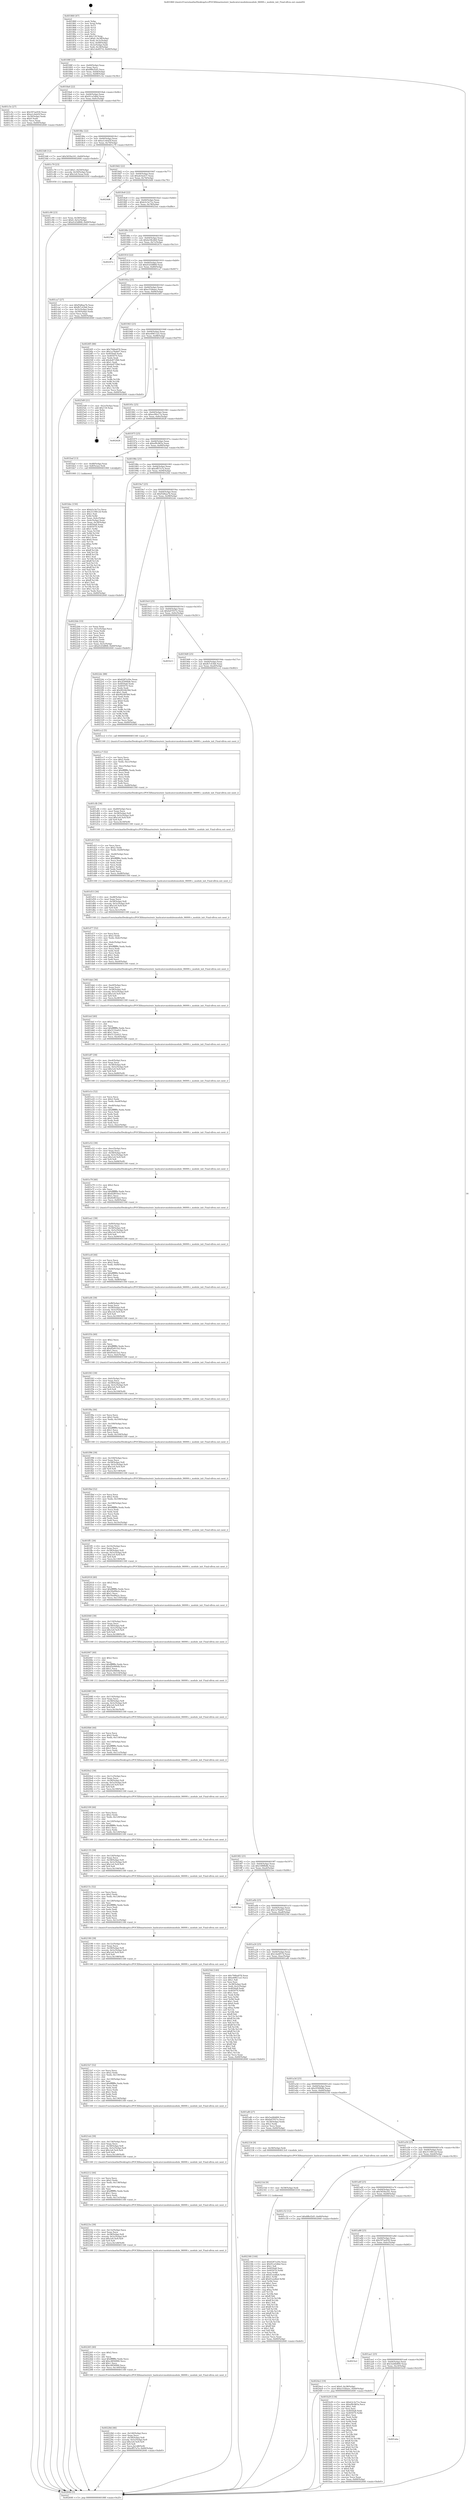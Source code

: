 digraph "0x401860" {
  label = "0x401860 (/mnt/c/Users/mathe/Desktop/tcc/POCII/binaries/extr_hashcatsrcmodulesmodule_06000.c_module_init_Final-ollvm.out::main(0))"
  labelloc = "t"
  node[shape=record]

  Entry [label="",width=0.3,height=0.3,shape=circle,fillcolor=black,style=filled]
  "0x40188f" [label="{
     0x40188f [23]\l
     | [instrs]\l
     &nbsp;&nbsp;0x40188f \<+3\>: mov -0x60(%rbp),%eax\l
     &nbsp;&nbsp;0x401892 \<+2\>: mov %eax,%ecx\l
     &nbsp;&nbsp;0x401894 \<+6\>: sub $0x8f8cf2d5,%ecx\l
     &nbsp;&nbsp;0x40189a \<+3\>: mov %eax,-0x64(%rbp)\l
     &nbsp;&nbsp;0x40189d \<+3\>: mov %ecx,-0x68(%rbp)\l
     &nbsp;&nbsp;0x4018a0 \<+6\>: je 0000000000401c5e \<main+0x3fe\>\l
  }"]
  "0x401c5e" [label="{
     0x401c5e [27]\l
     | [instrs]\l
     &nbsp;&nbsp;0x401c5e \<+5\>: mov $0x597ae930,%eax\l
     &nbsp;&nbsp;0x401c63 \<+5\>: mov $0xa1c4eb5f,%ecx\l
     &nbsp;&nbsp;0x401c68 \<+3\>: mov -0x30(%rbp),%edx\l
     &nbsp;&nbsp;0x401c6b \<+3\>: cmp $0x0,%edx\l
     &nbsp;&nbsp;0x401c6e \<+3\>: cmove %ecx,%eax\l
     &nbsp;&nbsp;0x401c71 \<+3\>: mov %eax,-0x60(%rbp)\l
     &nbsp;&nbsp;0x401c74 \<+5\>: jmp 0000000000402640 \<main+0xde0\>\l
  }"]
  "0x4018a6" [label="{
     0x4018a6 [22]\l
     | [instrs]\l
     &nbsp;&nbsp;0x4018a6 \<+5\>: jmp 00000000004018ab \<main+0x4b\>\l
     &nbsp;&nbsp;0x4018ab \<+3\>: mov -0x64(%rbp),%eax\l
     &nbsp;&nbsp;0x4018ae \<+5\>: sub $0x91ce5dbd,%eax\l
     &nbsp;&nbsp;0x4018b3 \<+3\>: mov %eax,-0x6c(%rbp)\l
     &nbsp;&nbsp;0x4018b6 \<+6\>: je 00000000004023d6 \<main+0xb76\>\l
  }"]
  Exit [label="",width=0.3,height=0.3,shape=circle,fillcolor=black,style=filled,peripheries=2]
  "0x4023d6" [label="{
     0x4023d6 [12]\l
     | [instrs]\l
     &nbsp;&nbsp;0x4023d6 \<+7\>: movl $0x5659a161,-0x60(%rbp)\l
     &nbsp;&nbsp;0x4023dd \<+5\>: jmp 0000000000402640 \<main+0xde0\>\l
  }"]
  "0x4018bc" [label="{
     0x4018bc [22]\l
     | [instrs]\l
     &nbsp;&nbsp;0x4018bc \<+5\>: jmp 00000000004018c1 \<main+0x61\>\l
     &nbsp;&nbsp;0x4018c1 \<+3\>: mov -0x64(%rbp),%eax\l
     &nbsp;&nbsp;0x4018c4 \<+5\>: sub $0xa1c4eb5f,%eax\l
     &nbsp;&nbsp;0x4018c9 \<+3\>: mov %eax,-0x70(%rbp)\l
     &nbsp;&nbsp;0x4018cc \<+6\>: je 0000000000401c79 \<main+0x419\>\l
  }"]
  "0x402346" [label="{
     0x402346 [144]\l
     | [instrs]\l
     &nbsp;&nbsp;0x402346 \<+5\>: mov $0x6287e20e,%eax\l
     &nbsp;&nbsp;0x40234b \<+5\>: mov $0x91ce5dbd,%ecx\l
     &nbsp;&nbsp;0x402350 \<+2\>: mov $0x1,%dl\l
     &nbsp;&nbsp;0x402352 \<+7\>: mov 0x4050a8,%esi\l
     &nbsp;&nbsp;0x402359 \<+8\>: mov 0x405070,%r8d\l
     &nbsp;&nbsp;0x402361 \<+3\>: mov %esi,%r9d\l
     &nbsp;&nbsp;0x402364 \<+7\>: sub $0x61eedfa4,%r9d\l
     &nbsp;&nbsp;0x40236b \<+4\>: sub $0x1,%r9d\l
     &nbsp;&nbsp;0x40236f \<+7\>: add $0x61eedfa4,%r9d\l
     &nbsp;&nbsp;0x402376 \<+4\>: imul %r9d,%esi\l
     &nbsp;&nbsp;0x40237a \<+3\>: and $0x1,%esi\l
     &nbsp;&nbsp;0x40237d \<+3\>: cmp $0x0,%esi\l
     &nbsp;&nbsp;0x402380 \<+4\>: sete %r10b\l
     &nbsp;&nbsp;0x402384 \<+4\>: cmp $0xa,%r8d\l
     &nbsp;&nbsp;0x402388 \<+4\>: setl %r11b\l
     &nbsp;&nbsp;0x40238c \<+3\>: mov %r10b,%bl\l
     &nbsp;&nbsp;0x40238f \<+3\>: xor $0xff,%bl\l
     &nbsp;&nbsp;0x402392 \<+3\>: mov %r11b,%r14b\l
     &nbsp;&nbsp;0x402395 \<+4\>: xor $0xff,%r14b\l
     &nbsp;&nbsp;0x402399 \<+3\>: xor $0x1,%dl\l
     &nbsp;&nbsp;0x40239c \<+3\>: mov %bl,%r15b\l
     &nbsp;&nbsp;0x40239f \<+4\>: and $0xff,%r15b\l
     &nbsp;&nbsp;0x4023a3 \<+3\>: and %dl,%r10b\l
     &nbsp;&nbsp;0x4023a6 \<+3\>: mov %r14b,%r12b\l
     &nbsp;&nbsp;0x4023a9 \<+4\>: and $0xff,%r12b\l
     &nbsp;&nbsp;0x4023ad \<+3\>: and %dl,%r11b\l
     &nbsp;&nbsp;0x4023b0 \<+3\>: or %r10b,%r15b\l
     &nbsp;&nbsp;0x4023b3 \<+3\>: or %r11b,%r12b\l
     &nbsp;&nbsp;0x4023b6 \<+3\>: xor %r12b,%r15b\l
     &nbsp;&nbsp;0x4023b9 \<+3\>: or %r14b,%bl\l
     &nbsp;&nbsp;0x4023bc \<+3\>: xor $0xff,%bl\l
     &nbsp;&nbsp;0x4023bf \<+3\>: or $0x1,%dl\l
     &nbsp;&nbsp;0x4023c2 \<+2\>: and %dl,%bl\l
     &nbsp;&nbsp;0x4023c4 \<+3\>: or %bl,%r15b\l
     &nbsp;&nbsp;0x4023c7 \<+4\>: test $0x1,%r15b\l
     &nbsp;&nbsp;0x4023cb \<+3\>: cmovne %ecx,%eax\l
     &nbsp;&nbsp;0x4023ce \<+3\>: mov %eax,-0x60(%rbp)\l
     &nbsp;&nbsp;0x4023d1 \<+5\>: jmp 0000000000402640 \<main+0xde0\>\l
  }"]
  "0x401c79" [label="{
     0x401c79 [23]\l
     | [instrs]\l
     &nbsp;&nbsp;0x401c79 \<+7\>: movl $0x1,-0x50(%rbp)\l
     &nbsp;&nbsp;0x401c80 \<+4\>: movslq -0x50(%rbp),%rax\l
     &nbsp;&nbsp;0x401c84 \<+7\>: imul $0x1e0,%rax,%rdi\l
     &nbsp;&nbsp;0x401c8b \<+5\>: call 0000000000401050 \<malloc@plt\>\l
     | [calls]\l
     &nbsp;&nbsp;0x401050 \{1\} (unknown)\l
  }"]
  "0x4018d2" [label="{
     0x4018d2 [22]\l
     | [instrs]\l
     &nbsp;&nbsp;0x4018d2 \<+5\>: jmp 00000000004018d7 \<main+0x77\>\l
     &nbsp;&nbsp;0x4018d7 \<+3\>: mov -0x64(%rbp),%eax\l
     &nbsp;&nbsp;0x4018da \<+5\>: sub $0xafc4a437,%eax\l
     &nbsp;&nbsp;0x4018df \<+3\>: mov %eax,-0x74(%rbp)\l
     &nbsp;&nbsp;0x4018e2 \<+6\>: je 00000000004024d6 \<main+0xc76\>\l
  }"]
  "0x40233d" [label="{
     0x40233d [9]\l
     | [instrs]\l
     &nbsp;&nbsp;0x40233d \<+4\>: mov -0x58(%rbp),%rdi\l
     &nbsp;&nbsp;0x402341 \<+5\>: call 0000000000401030 \<free@plt\>\l
     | [calls]\l
     &nbsp;&nbsp;0x401030 \{1\} (unknown)\l
  }"]
  "0x4024d6" [label="{
     0x4024d6\l
  }", style=dashed]
  "0x4018e8" [label="{
     0x4018e8 [22]\l
     | [instrs]\l
     &nbsp;&nbsp;0x4018e8 \<+5\>: jmp 00000000004018ed \<main+0x8d\>\l
     &nbsp;&nbsp;0x4018ed \<+3\>: mov -0x64(%rbp),%eax\l
     &nbsp;&nbsp;0x4018f0 \<+5\>: sub $0xb3c3e71e,%eax\l
     &nbsp;&nbsp;0x4018f5 \<+3\>: mov %eax,-0x78(%rbp)\l
     &nbsp;&nbsp;0x4018f8 \<+6\>: je 00000000004025ee \<main+0xd8e\>\l
  }"]
  "0x40228d" [label="{
     0x40228d [46]\l
     | [instrs]\l
     &nbsp;&nbsp;0x40228d \<+6\>: mov -0x140(%rbp),%ecx\l
     &nbsp;&nbsp;0x402293 \<+3\>: imul %eax,%ecx\l
     &nbsp;&nbsp;0x402296 \<+4\>: mov -0x58(%rbp),%r8\l
     &nbsp;&nbsp;0x40229a \<+4\>: movslq -0x5c(%rbp),%r9\l
     &nbsp;&nbsp;0x40229e \<+7\>: imul $0x1e0,%r9,%r9\l
     &nbsp;&nbsp;0x4022a5 \<+3\>: add %r9,%r8\l
     &nbsp;&nbsp;0x4022a8 \<+7\>: mov %ecx,0x1d8(%r8)\l
     &nbsp;&nbsp;0x4022af \<+7\>: movl $0xeff57a7a,-0x60(%rbp)\l
     &nbsp;&nbsp;0x4022b6 \<+5\>: jmp 0000000000402640 \<main+0xde0\>\l
  }"]
  "0x4025ee" [label="{
     0x4025ee\l
  }", style=dashed]
  "0x4018fe" [label="{
     0x4018fe [22]\l
     | [instrs]\l
     &nbsp;&nbsp;0x4018fe \<+5\>: jmp 0000000000401903 \<main+0xa3\>\l
     &nbsp;&nbsp;0x401903 \<+3\>: mov -0x64(%rbp),%eax\l
     &nbsp;&nbsp;0x401906 \<+5\>: sub $0xbe58c4b0,%eax\l
     &nbsp;&nbsp;0x40190b \<+3\>: mov %eax,-0x7c(%rbp)\l
     &nbsp;&nbsp;0x40190e \<+6\>: je 000000000040247e \<main+0xc1e\>\l
  }"]
  "0x402265" [label="{
     0x402265 [40]\l
     | [instrs]\l
     &nbsp;&nbsp;0x402265 \<+5\>: mov $0x2,%ecx\l
     &nbsp;&nbsp;0x40226a \<+1\>: cltd\l
     &nbsp;&nbsp;0x40226b \<+2\>: idiv %ecx\l
     &nbsp;&nbsp;0x40226d \<+6\>: imul $0xfffffffe,%edx,%ecx\l
     &nbsp;&nbsp;0x402273 \<+6\>: add $0xc4856990,%ecx\l
     &nbsp;&nbsp;0x402279 \<+3\>: add $0x1,%ecx\l
     &nbsp;&nbsp;0x40227c \<+6\>: sub $0xc4856990,%ecx\l
     &nbsp;&nbsp;0x402282 \<+6\>: mov %ecx,-0x140(%rbp)\l
     &nbsp;&nbsp;0x402288 \<+5\>: call 0000000000401160 \<next_i\>\l
     | [calls]\l
     &nbsp;&nbsp;0x401160 \{1\} (/mnt/c/Users/mathe/Desktop/tcc/POCII/binaries/extr_hashcatsrcmodulesmodule_06000.c_module_init_Final-ollvm.out::next_i)\l
  }"]
  "0x40247e" [label="{
     0x40247e\l
  }", style=dashed]
  "0x401914" [label="{
     0x401914 [22]\l
     | [instrs]\l
     &nbsp;&nbsp;0x401914 \<+5\>: jmp 0000000000401919 \<main+0xb9\>\l
     &nbsp;&nbsp;0x401919 \<+3\>: mov -0x64(%rbp),%eax\l
     &nbsp;&nbsp;0x40191c \<+5\>: sub $0xd1d3d868,%eax\l
     &nbsp;&nbsp;0x401921 \<+3\>: mov %eax,-0x80(%rbp)\l
     &nbsp;&nbsp;0x401924 \<+6\>: je 0000000000401ca7 \<main+0x447\>\l
  }"]
  "0x40223e" [label="{
     0x40223e [39]\l
     | [instrs]\l
     &nbsp;&nbsp;0x40223e \<+6\>: mov -0x13c(%rbp),%ecx\l
     &nbsp;&nbsp;0x402244 \<+3\>: imul %eax,%ecx\l
     &nbsp;&nbsp;0x402247 \<+4\>: mov -0x58(%rbp),%r8\l
     &nbsp;&nbsp;0x40224b \<+4\>: movslq -0x5c(%rbp),%r9\l
     &nbsp;&nbsp;0x40224f \<+7\>: imul $0x1e0,%r9,%r9\l
     &nbsp;&nbsp;0x402256 \<+3\>: add %r9,%r8\l
     &nbsp;&nbsp;0x402259 \<+7\>: mov %ecx,0x1d4(%r8)\l
     &nbsp;&nbsp;0x402260 \<+5\>: call 0000000000401160 \<next_i\>\l
     | [calls]\l
     &nbsp;&nbsp;0x401160 \{1\} (/mnt/c/Users/mathe/Desktop/tcc/POCII/binaries/extr_hashcatsrcmodulesmodule_06000.c_module_init_Final-ollvm.out::next_i)\l
  }"]
  "0x401ca7" [label="{
     0x401ca7 [27]\l
     | [instrs]\l
     &nbsp;&nbsp;0x401ca7 \<+5\>: mov $0xf5d6aa7b,%eax\l
     &nbsp;&nbsp;0x401cac \<+5\>: mov $0xfb7c43b6,%ecx\l
     &nbsp;&nbsp;0x401cb1 \<+3\>: mov -0x5c(%rbp),%edx\l
     &nbsp;&nbsp;0x401cb4 \<+3\>: cmp -0x50(%rbp),%edx\l
     &nbsp;&nbsp;0x401cb7 \<+3\>: cmovl %ecx,%eax\l
     &nbsp;&nbsp;0x401cba \<+3\>: mov %eax,-0x60(%rbp)\l
     &nbsp;&nbsp;0x401cbd \<+5\>: jmp 0000000000402640 \<main+0xde0\>\l
  }"]
  "0x40192a" [label="{
     0x40192a [25]\l
     | [instrs]\l
     &nbsp;&nbsp;0x40192a \<+5\>: jmp 000000000040192f \<main+0xcf\>\l
     &nbsp;&nbsp;0x40192f \<+3\>: mov -0x64(%rbp),%eax\l
     &nbsp;&nbsp;0x401932 \<+5\>: sub $0xe31bbaec,%eax\l
     &nbsp;&nbsp;0x401937 \<+6\>: mov %eax,-0x84(%rbp)\l
     &nbsp;&nbsp;0x40193d \<+6\>: je 00000000004024f5 \<main+0xc95\>\l
  }"]
  "0x402212" [label="{
     0x402212 [44]\l
     | [instrs]\l
     &nbsp;&nbsp;0x402212 \<+2\>: xor %ecx,%ecx\l
     &nbsp;&nbsp;0x402214 \<+5\>: mov $0x2,%edx\l
     &nbsp;&nbsp;0x402219 \<+6\>: mov %edx,-0x138(%rbp)\l
     &nbsp;&nbsp;0x40221f \<+1\>: cltd\l
     &nbsp;&nbsp;0x402220 \<+6\>: mov -0x138(%rbp),%esi\l
     &nbsp;&nbsp;0x402226 \<+2\>: idiv %esi\l
     &nbsp;&nbsp;0x402228 \<+6\>: imul $0xfffffffe,%edx,%edx\l
     &nbsp;&nbsp;0x40222e \<+3\>: sub $0x1,%ecx\l
     &nbsp;&nbsp;0x402231 \<+2\>: sub %ecx,%edx\l
     &nbsp;&nbsp;0x402233 \<+6\>: mov %edx,-0x13c(%rbp)\l
     &nbsp;&nbsp;0x402239 \<+5\>: call 0000000000401160 \<next_i\>\l
     | [calls]\l
     &nbsp;&nbsp;0x401160 \{1\} (/mnt/c/Users/mathe/Desktop/tcc/POCII/binaries/extr_hashcatsrcmodulesmodule_06000.c_module_init_Final-ollvm.out::next_i)\l
  }"]
  "0x4024f5" [label="{
     0x4024f5 [88]\l
     | [instrs]\l
     &nbsp;&nbsp;0x4024f5 \<+5\>: mov $0x794ba978,%eax\l
     &nbsp;&nbsp;0x4024fa \<+5\>: mov $0x1a76a6d7,%ecx\l
     &nbsp;&nbsp;0x4024ff \<+7\>: mov 0x4050a8,%edx\l
     &nbsp;&nbsp;0x402506 \<+7\>: mov 0x405070,%esi\l
     &nbsp;&nbsp;0x40250d \<+2\>: mov %edx,%edi\l
     &nbsp;&nbsp;0x40250f \<+6\>: add $0x4e871fb6,%edi\l
     &nbsp;&nbsp;0x402515 \<+3\>: sub $0x1,%edi\l
     &nbsp;&nbsp;0x402518 \<+6\>: sub $0x4e871fb6,%edi\l
     &nbsp;&nbsp;0x40251e \<+3\>: imul %edi,%edx\l
     &nbsp;&nbsp;0x402521 \<+3\>: and $0x1,%edx\l
     &nbsp;&nbsp;0x402524 \<+3\>: cmp $0x0,%edx\l
     &nbsp;&nbsp;0x402527 \<+4\>: sete %r8b\l
     &nbsp;&nbsp;0x40252b \<+3\>: cmp $0xa,%esi\l
     &nbsp;&nbsp;0x40252e \<+4\>: setl %r9b\l
     &nbsp;&nbsp;0x402532 \<+3\>: mov %r8b,%r10b\l
     &nbsp;&nbsp;0x402535 \<+3\>: and %r9b,%r10b\l
     &nbsp;&nbsp;0x402538 \<+3\>: xor %r9b,%r8b\l
     &nbsp;&nbsp;0x40253b \<+3\>: or %r8b,%r10b\l
     &nbsp;&nbsp;0x40253e \<+4\>: test $0x1,%r10b\l
     &nbsp;&nbsp;0x402542 \<+3\>: cmovne %ecx,%eax\l
     &nbsp;&nbsp;0x402545 \<+3\>: mov %eax,-0x60(%rbp)\l
     &nbsp;&nbsp;0x402548 \<+5\>: jmp 0000000000402640 \<main+0xde0\>\l
  }"]
  "0x401943" [label="{
     0x401943 [25]\l
     | [instrs]\l
     &nbsp;&nbsp;0x401943 \<+5\>: jmp 0000000000401948 \<main+0xe8\>\l
     &nbsp;&nbsp;0x401948 \<+3\>: mov -0x64(%rbp),%eax\l
     &nbsp;&nbsp;0x40194b \<+5\>: sub $0xe49611a5,%eax\l
     &nbsp;&nbsp;0x401950 \<+6\>: mov %eax,-0x88(%rbp)\l
     &nbsp;&nbsp;0x401956 \<+6\>: je 00000000004025d9 \<main+0xd79\>\l
  }"]
  "0x4021eb" [label="{
     0x4021eb [39]\l
     | [instrs]\l
     &nbsp;&nbsp;0x4021eb \<+6\>: mov -0x134(%rbp),%ecx\l
     &nbsp;&nbsp;0x4021f1 \<+3\>: imul %eax,%ecx\l
     &nbsp;&nbsp;0x4021f4 \<+4\>: mov -0x58(%rbp),%r8\l
     &nbsp;&nbsp;0x4021f8 \<+4\>: movslq -0x5c(%rbp),%r9\l
     &nbsp;&nbsp;0x4021fc \<+7\>: imul $0x1e0,%r9,%r9\l
     &nbsp;&nbsp;0x402203 \<+3\>: add %r9,%r8\l
     &nbsp;&nbsp;0x402206 \<+7\>: mov %ecx,0x1d0(%r8)\l
     &nbsp;&nbsp;0x40220d \<+5\>: call 0000000000401160 \<next_i\>\l
     | [calls]\l
     &nbsp;&nbsp;0x401160 \{1\} (/mnt/c/Users/mathe/Desktop/tcc/POCII/binaries/extr_hashcatsrcmodulesmodule_06000.c_module_init_Final-ollvm.out::next_i)\l
  }"]
  "0x4025d9" [label="{
     0x4025d9 [21]\l
     | [instrs]\l
     &nbsp;&nbsp;0x4025d9 \<+3\>: mov -0x2c(%rbp),%eax\l
     &nbsp;&nbsp;0x4025dc \<+7\>: add $0x118,%rsp\l
     &nbsp;&nbsp;0x4025e3 \<+1\>: pop %rbx\l
     &nbsp;&nbsp;0x4025e4 \<+2\>: pop %r12\l
     &nbsp;&nbsp;0x4025e6 \<+2\>: pop %r13\l
     &nbsp;&nbsp;0x4025e8 \<+2\>: pop %r14\l
     &nbsp;&nbsp;0x4025ea \<+2\>: pop %r15\l
     &nbsp;&nbsp;0x4025ec \<+1\>: pop %rbp\l
     &nbsp;&nbsp;0x4025ed \<+1\>: ret\l
  }"]
  "0x40195c" [label="{
     0x40195c [25]\l
     | [instrs]\l
     &nbsp;&nbsp;0x40195c \<+5\>: jmp 0000000000401961 \<main+0x101\>\l
     &nbsp;&nbsp;0x401961 \<+3\>: mov -0x64(%rbp),%eax\l
     &nbsp;&nbsp;0x401964 \<+5\>: sub $0xec90e17a,%eax\l
     &nbsp;&nbsp;0x401969 \<+6\>: mov %eax,-0x8c(%rbp)\l
     &nbsp;&nbsp;0x40196f \<+6\>: je 0000000000402628 \<main+0xdc8\>\l
  }"]
  "0x4021b7" [label="{
     0x4021b7 [52]\l
     | [instrs]\l
     &nbsp;&nbsp;0x4021b7 \<+2\>: xor %ecx,%ecx\l
     &nbsp;&nbsp;0x4021b9 \<+5\>: mov $0x2,%edx\l
     &nbsp;&nbsp;0x4021be \<+6\>: mov %edx,-0x130(%rbp)\l
     &nbsp;&nbsp;0x4021c4 \<+1\>: cltd\l
     &nbsp;&nbsp;0x4021c5 \<+6\>: mov -0x130(%rbp),%esi\l
     &nbsp;&nbsp;0x4021cb \<+2\>: idiv %esi\l
     &nbsp;&nbsp;0x4021cd \<+6\>: imul $0xfffffffe,%edx,%edx\l
     &nbsp;&nbsp;0x4021d3 \<+2\>: mov %ecx,%edi\l
     &nbsp;&nbsp;0x4021d5 \<+2\>: sub %edx,%edi\l
     &nbsp;&nbsp;0x4021d7 \<+2\>: mov %ecx,%edx\l
     &nbsp;&nbsp;0x4021d9 \<+3\>: sub $0x1,%edx\l
     &nbsp;&nbsp;0x4021dc \<+2\>: add %edx,%edi\l
     &nbsp;&nbsp;0x4021de \<+2\>: sub %edi,%ecx\l
     &nbsp;&nbsp;0x4021e0 \<+6\>: mov %ecx,-0x134(%rbp)\l
     &nbsp;&nbsp;0x4021e6 \<+5\>: call 0000000000401160 \<next_i\>\l
     | [calls]\l
     &nbsp;&nbsp;0x401160 \{1\} (/mnt/c/Users/mathe/Desktop/tcc/POCII/binaries/extr_hashcatsrcmodulesmodule_06000.c_module_init_Final-ollvm.out::next_i)\l
  }"]
  "0x402628" [label="{
     0x402628\l
  }", style=dashed]
  "0x401975" [label="{
     0x401975 [25]\l
     | [instrs]\l
     &nbsp;&nbsp;0x401975 \<+5\>: jmp 000000000040197a \<main+0x11a\>\l
     &nbsp;&nbsp;0x40197a \<+3\>: mov -0x64(%rbp),%eax\l
     &nbsp;&nbsp;0x40197d \<+5\>: sub $0xef9c965a,%eax\l
     &nbsp;&nbsp;0x401982 \<+6\>: mov %eax,-0x90(%rbp)\l
     &nbsp;&nbsp;0x401988 \<+6\>: je 0000000000401baf \<main+0x34f\>\l
  }"]
  "0x402190" [label="{
     0x402190 [39]\l
     | [instrs]\l
     &nbsp;&nbsp;0x402190 \<+6\>: mov -0x12c(%rbp),%ecx\l
     &nbsp;&nbsp;0x402196 \<+3\>: imul %eax,%ecx\l
     &nbsp;&nbsp;0x402199 \<+4\>: mov -0x58(%rbp),%r8\l
     &nbsp;&nbsp;0x40219d \<+4\>: movslq -0x5c(%rbp),%r9\l
     &nbsp;&nbsp;0x4021a1 \<+7\>: imul $0x1e0,%r9,%r9\l
     &nbsp;&nbsp;0x4021a8 \<+3\>: add %r9,%r8\l
     &nbsp;&nbsp;0x4021ab \<+7\>: mov %ecx,0x198(%r8)\l
     &nbsp;&nbsp;0x4021b2 \<+5\>: call 0000000000401160 \<next_i\>\l
     | [calls]\l
     &nbsp;&nbsp;0x401160 \{1\} (/mnt/c/Users/mathe/Desktop/tcc/POCII/binaries/extr_hashcatsrcmodulesmodule_06000.c_module_init_Final-ollvm.out::next_i)\l
  }"]
  "0x401baf" [label="{
     0x401baf [13]\l
     | [instrs]\l
     &nbsp;&nbsp;0x401baf \<+4\>: mov -0x48(%rbp),%rax\l
     &nbsp;&nbsp;0x401bb3 \<+4\>: mov 0x8(%rax),%rdi\l
     &nbsp;&nbsp;0x401bb7 \<+5\>: call 0000000000401060 \<atoi@plt\>\l
     | [calls]\l
     &nbsp;&nbsp;0x401060 \{1\} (unknown)\l
  }"]
  "0x40198e" [label="{
     0x40198e [25]\l
     | [instrs]\l
     &nbsp;&nbsp;0x40198e \<+5\>: jmp 0000000000401993 \<main+0x133\>\l
     &nbsp;&nbsp;0x401993 \<+3\>: mov -0x64(%rbp),%eax\l
     &nbsp;&nbsp;0x401996 \<+5\>: sub $0xeff57a7a,%eax\l
     &nbsp;&nbsp;0x40199b \<+6\>: mov %eax,-0x94(%rbp)\l
     &nbsp;&nbsp;0x4019a1 \<+6\>: je 00000000004022bb \<main+0xa5b\>\l
  }"]
  "0x40215c" [label="{
     0x40215c [52]\l
     | [instrs]\l
     &nbsp;&nbsp;0x40215c \<+2\>: xor %ecx,%ecx\l
     &nbsp;&nbsp;0x40215e \<+5\>: mov $0x2,%edx\l
     &nbsp;&nbsp;0x402163 \<+6\>: mov %edx,-0x128(%rbp)\l
     &nbsp;&nbsp;0x402169 \<+1\>: cltd\l
     &nbsp;&nbsp;0x40216a \<+6\>: mov -0x128(%rbp),%esi\l
     &nbsp;&nbsp;0x402170 \<+2\>: idiv %esi\l
     &nbsp;&nbsp;0x402172 \<+6\>: imul $0xfffffffe,%edx,%edx\l
     &nbsp;&nbsp;0x402178 \<+2\>: mov %ecx,%edi\l
     &nbsp;&nbsp;0x40217a \<+2\>: sub %edx,%edi\l
     &nbsp;&nbsp;0x40217c \<+2\>: mov %ecx,%edx\l
     &nbsp;&nbsp;0x40217e \<+3\>: sub $0x1,%edx\l
     &nbsp;&nbsp;0x402181 \<+2\>: add %edx,%edi\l
     &nbsp;&nbsp;0x402183 \<+2\>: sub %edi,%ecx\l
     &nbsp;&nbsp;0x402185 \<+6\>: mov %ecx,-0x12c(%rbp)\l
     &nbsp;&nbsp;0x40218b \<+5\>: call 0000000000401160 \<next_i\>\l
     | [calls]\l
     &nbsp;&nbsp;0x401160 \{1\} (/mnt/c/Users/mathe/Desktop/tcc/POCII/binaries/extr_hashcatsrcmodulesmodule_06000.c_module_init_Final-ollvm.out::next_i)\l
  }"]
  "0x4022bb" [label="{
     0x4022bb [33]\l
     | [instrs]\l
     &nbsp;&nbsp;0x4022bb \<+2\>: xor %eax,%eax\l
     &nbsp;&nbsp;0x4022bd \<+3\>: mov -0x5c(%rbp),%ecx\l
     &nbsp;&nbsp;0x4022c0 \<+2\>: mov %eax,%edx\l
     &nbsp;&nbsp;0x4022c2 \<+2\>: sub %ecx,%edx\l
     &nbsp;&nbsp;0x4022c4 \<+2\>: mov %eax,%ecx\l
     &nbsp;&nbsp;0x4022c6 \<+3\>: sub $0x1,%ecx\l
     &nbsp;&nbsp;0x4022c9 \<+2\>: add %ecx,%edx\l
     &nbsp;&nbsp;0x4022cb \<+2\>: sub %edx,%eax\l
     &nbsp;&nbsp;0x4022cd \<+3\>: mov %eax,-0x5c(%rbp)\l
     &nbsp;&nbsp;0x4022d0 \<+7\>: movl $0xd1d3d868,-0x60(%rbp)\l
     &nbsp;&nbsp;0x4022d7 \<+5\>: jmp 0000000000402640 \<main+0xde0\>\l
  }"]
  "0x4019a7" [label="{
     0x4019a7 [25]\l
     | [instrs]\l
     &nbsp;&nbsp;0x4019a7 \<+5\>: jmp 00000000004019ac \<main+0x14c\>\l
     &nbsp;&nbsp;0x4019ac \<+3\>: mov -0x64(%rbp),%eax\l
     &nbsp;&nbsp;0x4019af \<+5\>: sub $0xf5d6aa7b,%eax\l
     &nbsp;&nbsp;0x4019b4 \<+6\>: mov %eax,-0x98(%rbp)\l
     &nbsp;&nbsp;0x4019ba \<+6\>: je 00000000004022dc \<main+0xa7c\>\l
  }"]
  "0x402135" [label="{
     0x402135 [39]\l
     | [instrs]\l
     &nbsp;&nbsp;0x402135 \<+6\>: mov -0x124(%rbp),%ecx\l
     &nbsp;&nbsp;0x40213b \<+3\>: imul %eax,%ecx\l
     &nbsp;&nbsp;0x40213e \<+4\>: mov -0x58(%rbp),%r8\l
     &nbsp;&nbsp;0x402142 \<+4\>: movslq -0x5c(%rbp),%r9\l
     &nbsp;&nbsp;0x402146 \<+7\>: imul $0x1e0,%r9,%r9\l
     &nbsp;&nbsp;0x40214d \<+3\>: add %r9,%r8\l
     &nbsp;&nbsp;0x402150 \<+7\>: mov %ecx,0x194(%r8)\l
     &nbsp;&nbsp;0x402157 \<+5\>: call 0000000000401160 \<next_i\>\l
     | [calls]\l
     &nbsp;&nbsp;0x401160 \{1\} (/mnt/c/Users/mathe/Desktop/tcc/POCII/binaries/extr_hashcatsrcmodulesmodule_06000.c_module_init_Final-ollvm.out::next_i)\l
  }"]
  "0x4022dc" [label="{
     0x4022dc [88]\l
     | [instrs]\l
     &nbsp;&nbsp;0x4022dc \<+5\>: mov $0x6287e20e,%eax\l
     &nbsp;&nbsp;0x4022e1 \<+5\>: mov $0x2f30f4db,%ecx\l
     &nbsp;&nbsp;0x4022e6 \<+7\>: mov 0x4050a8,%edx\l
     &nbsp;&nbsp;0x4022ed \<+7\>: mov 0x405070,%esi\l
     &nbsp;&nbsp;0x4022f4 \<+2\>: mov %edx,%edi\l
     &nbsp;&nbsp;0x4022f6 \<+6\>: add $0x9024b58d,%edi\l
     &nbsp;&nbsp;0x4022fc \<+3\>: sub $0x1,%edi\l
     &nbsp;&nbsp;0x4022ff \<+6\>: sub $0x9024b58d,%edi\l
     &nbsp;&nbsp;0x402305 \<+3\>: imul %edi,%edx\l
     &nbsp;&nbsp;0x402308 \<+3\>: and $0x1,%edx\l
     &nbsp;&nbsp;0x40230b \<+3\>: cmp $0x0,%edx\l
     &nbsp;&nbsp;0x40230e \<+4\>: sete %r8b\l
     &nbsp;&nbsp;0x402312 \<+3\>: cmp $0xa,%esi\l
     &nbsp;&nbsp;0x402315 \<+4\>: setl %r9b\l
     &nbsp;&nbsp;0x402319 \<+3\>: mov %r8b,%r10b\l
     &nbsp;&nbsp;0x40231c \<+3\>: and %r9b,%r10b\l
     &nbsp;&nbsp;0x40231f \<+3\>: xor %r9b,%r8b\l
     &nbsp;&nbsp;0x402322 \<+3\>: or %r8b,%r10b\l
     &nbsp;&nbsp;0x402325 \<+4\>: test $0x1,%r10b\l
     &nbsp;&nbsp;0x402329 \<+3\>: cmovne %ecx,%eax\l
     &nbsp;&nbsp;0x40232c \<+3\>: mov %eax,-0x60(%rbp)\l
     &nbsp;&nbsp;0x40232f \<+5\>: jmp 0000000000402640 \<main+0xde0\>\l
  }"]
  "0x4019c0" [label="{
     0x4019c0 [25]\l
     | [instrs]\l
     &nbsp;&nbsp;0x4019c0 \<+5\>: jmp 00000000004019c5 \<main+0x165\>\l
     &nbsp;&nbsp;0x4019c5 \<+3\>: mov -0x64(%rbp),%eax\l
     &nbsp;&nbsp;0x4019c8 \<+5\>: sub $0xfa07057e,%eax\l
     &nbsp;&nbsp;0x4019cd \<+6\>: mov %eax,-0x9c(%rbp)\l
     &nbsp;&nbsp;0x4019d3 \<+6\>: je 0000000000401b11 \<main+0x2b1\>\l
  }"]
  "0x402109" [label="{
     0x402109 [44]\l
     | [instrs]\l
     &nbsp;&nbsp;0x402109 \<+2\>: xor %ecx,%ecx\l
     &nbsp;&nbsp;0x40210b \<+5\>: mov $0x2,%edx\l
     &nbsp;&nbsp;0x402110 \<+6\>: mov %edx,-0x120(%rbp)\l
     &nbsp;&nbsp;0x402116 \<+1\>: cltd\l
     &nbsp;&nbsp;0x402117 \<+6\>: mov -0x120(%rbp),%esi\l
     &nbsp;&nbsp;0x40211d \<+2\>: idiv %esi\l
     &nbsp;&nbsp;0x40211f \<+6\>: imul $0xfffffffe,%edx,%edx\l
     &nbsp;&nbsp;0x402125 \<+3\>: sub $0x1,%ecx\l
     &nbsp;&nbsp;0x402128 \<+2\>: sub %ecx,%edx\l
     &nbsp;&nbsp;0x40212a \<+6\>: mov %edx,-0x124(%rbp)\l
     &nbsp;&nbsp;0x402130 \<+5\>: call 0000000000401160 \<next_i\>\l
     | [calls]\l
     &nbsp;&nbsp;0x401160 \{1\} (/mnt/c/Users/mathe/Desktop/tcc/POCII/binaries/extr_hashcatsrcmodulesmodule_06000.c_module_init_Final-ollvm.out::next_i)\l
  }"]
  "0x401b11" [label="{
     0x401b11\l
  }", style=dashed]
  "0x4019d9" [label="{
     0x4019d9 [25]\l
     | [instrs]\l
     &nbsp;&nbsp;0x4019d9 \<+5\>: jmp 00000000004019de \<main+0x17e\>\l
     &nbsp;&nbsp;0x4019de \<+3\>: mov -0x64(%rbp),%eax\l
     &nbsp;&nbsp;0x4019e1 \<+5\>: sub $0xfb7c43b6,%eax\l
     &nbsp;&nbsp;0x4019e6 \<+6\>: mov %eax,-0xa0(%rbp)\l
     &nbsp;&nbsp;0x4019ec \<+6\>: je 0000000000401cc2 \<main+0x462\>\l
  }"]
  "0x4020e2" [label="{
     0x4020e2 [39]\l
     | [instrs]\l
     &nbsp;&nbsp;0x4020e2 \<+6\>: mov -0x11c(%rbp),%ecx\l
     &nbsp;&nbsp;0x4020e8 \<+3\>: imul %eax,%ecx\l
     &nbsp;&nbsp;0x4020eb \<+4\>: mov -0x58(%rbp),%r8\l
     &nbsp;&nbsp;0x4020ef \<+4\>: movslq -0x5c(%rbp),%r9\l
     &nbsp;&nbsp;0x4020f3 \<+7\>: imul $0x1e0,%r9,%r9\l
     &nbsp;&nbsp;0x4020fa \<+3\>: add %r9,%r8\l
     &nbsp;&nbsp;0x4020fd \<+7\>: mov %ecx,0x190(%r8)\l
     &nbsp;&nbsp;0x402104 \<+5\>: call 0000000000401160 \<next_i\>\l
     | [calls]\l
     &nbsp;&nbsp;0x401160 \{1\} (/mnt/c/Users/mathe/Desktop/tcc/POCII/binaries/extr_hashcatsrcmodulesmodule_06000.c_module_init_Final-ollvm.out::next_i)\l
  }"]
  "0x401cc2" [label="{
     0x401cc2 [5]\l
     | [instrs]\l
     &nbsp;&nbsp;0x401cc2 \<+5\>: call 0000000000401160 \<next_i\>\l
     | [calls]\l
     &nbsp;&nbsp;0x401160 \{1\} (/mnt/c/Users/mathe/Desktop/tcc/POCII/binaries/extr_hashcatsrcmodulesmodule_06000.c_module_init_Final-ollvm.out::next_i)\l
  }"]
  "0x4019f2" [label="{
     0x4019f2 [25]\l
     | [instrs]\l
     &nbsp;&nbsp;0x4019f2 \<+5\>: jmp 00000000004019f7 \<main+0x197\>\l
     &nbsp;&nbsp;0x4019f7 \<+3\>: mov -0x64(%rbp),%eax\l
     &nbsp;&nbsp;0x4019fa \<+5\>: sub $0x10f8fb8b,%eax\l
     &nbsp;&nbsp;0x4019ff \<+6\>: mov %eax,-0xa4(%rbp)\l
     &nbsp;&nbsp;0x401a05 \<+6\>: je 00000000004023ee \<main+0xb8e\>\l
  }"]
  "0x4020b6" [label="{
     0x4020b6 [44]\l
     | [instrs]\l
     &nbsp;&nbsp;0x4020b6 \<+2\>: xor %ecx,%ecx\l
     &nbsp;&nbsp;0x4020b8 \<+5\>: mov $0x2,%edx\l
     &nbsp;&nbsp;0x4020bd \<+6\>: mov %edx,-0x118(%rbp)\l
     &nbsp;&nbsp;0x4020c3 \<+1\>: cltd\l
     &nbsp;&nbsp;0x4020c4 \<+6\>: mov -0x118(%rbp),%esi\l
     &nbsp;&nbsp;0x4020ca \<+2\>: idiv %esi\l
     &nbsp;&nbsp;0x4020cc \<+6\>: imul $0xfffffffe,%edx,%edx\l
     &nbsp;&nbsp;0x4020d2 \<+3\>: sub $0x1,%ecx\l
     &nbsp;&nbsp;0x4020d5 \<+2\>: sub %ecx,%edx\l
     &nbsp;&nbsp;0x4020d7 \<+6\>: mov %edx,-0x11c(%rbp)\l
     &nbsp;&nbsp;0x4020dd \<+5\>: call 0000000000401160 \<next_i\>\l
     | [calls]\l
     &nbsp;&nbsp;0x401160 \{1\} (/mnt/c/Users/mathe/Desktop/tcc/POCII/binaries/extr_hashcatsrcmodulesmodule_06000.c_module_init_Final-ollvm.out::next_i)\l
  }"]
  "0x4023ee" [label="{
     0x4023ee\l
  }", style=dashed]
  "0x401a0b" [label="{
     0x401a0b [25]\l
     | [instrs]\l
     &nbsp;&nbsp;0x401a0b \<+5\>: jmp 0000000000401a10 \<main+0x1b0\>\l
     &nbsp;&nbsp;0x401a10 \<+3\>: mov -0x64(%rbp),%eax\l
     &nbsp;&nbsp;0x401a13 \<+5\>: sub $0x1a76a6d7,%eax\l
     &nbsp;&nbsp;0x401a18 \<+6\>: mov %eax,-0xa8(%rbp)\l
     &nbsp;&nbsp;0x401a1e \<+6\>: je 000000000040254d \<main+0xced\>\l
  }"]
  "0x40208f" [label="{
     0x40208f [39]\l
     | [instrs]\l
     &nbsp;&nbsp;0x40208f \<+6\>: mov -0x114(%rbp),%ecx\l
     &nbsp;&nbsp;0x402095 \<+3\>: imul %eax,%ecx\l
     &nbsp;&nbsp;0x402098 \<+4\>: mov -0x58(%rbp),%r8\l
     &nbsp;&nbsp;0x40209c \<+4\>: movslq -0x5c(%rbp),%r9\l
     &nbsp;&nbsp;0x4020a0 \<+7\>: imul $0x1e0,%r9,%r9\l
     &nbsp;&nbsp;0x4020a7 \<+3\>: add %r9,%r8\l
     &nbsp;&nbsp;0x4020aa \<+7\>: mov %ecx,0x18c(%r8)\l
     &nbsp;&nbsp;0x4020b1 \<+5\>: call 0000000000401160 \<next_i\>\l
     | [calls]\l
     &nbsp;&nbsp;0x401160 \{1\} (/mnt/c/Users/mathe/Desktop/tcc/POCII/binaries/extr_hashcatsrcmodulesmodule_06000.c_module_init_Final-ollvm.out::next_i)\l
  }"]
  "0x40254d" [label="{
     0x40254d [140]\l
     | [instrs]\l
     &nbsp;&nbsp;0x40254d \<+5\>: mov $0x794ba978,%eax\l
     &nbsp;&nbsp;0x402552 \<+5\>: mov $0xe49611a5,%ecx\l
     &nbsp;&nbsp;0x402557 \<+2\>: mov $0x1,%dl\l
     &nbsp;&nbsp;0x402559 \<+2\>: xor %esi,%esi\l
     &nbsp;&nbsp;0x40255b \<+3\>: mov -0x38(%rbp),%edi\l
     &nbsp;&nbsp;0x40255e \<+3\>: mov %edi,-0x2c(%rbp)\l
     &nbsp;&nbsp;0x402561 \<+7\>: mov 0x4050a8,%edi\l
     &nbsp;&nbsp;0x402568 \<+8\>: mov 0x405070,%r8d\l
     &nbsp;&nbsp;0x402570 \<+3\>: sub $0x1,%esi\l
     &nbsp;&nbsp;0x402573 \<+3\>: mov %edi,%r9d\l
     &nbsp;&nbsp;0x402576 \<+3\>: add %esi,%r9d\l
     &nbsp;&nbsp;0x402579 \<+4\>: imul %r9d,%edi\l
     &nbsp;&nbsp;0x40257d \<+3\>: and $0x1,%edi\l
     &nbsp;&nbsp;0x402580 \<+3\>: cmp $0x0,%edi\l
     &nbsp;&nbsp;0x402583 \<+4\>: sete %r10b\l
     &nbsp;&nbsp;0x402587 \<+4\>: cmp $0xa,%r8d\l
     &nbsp;&nbsp;0x40258b \<+4\>: setl %r11b\l
     &nbsp;&nbsp;0x40258f \<+3\>: mov %r10b,%bl\l
     &nbsp;&nbsp;0x402592 \<+3\>: xor $0xff,%bl\l
     &nbsp;&nbsp;0x402595 \<+3\>: mov %r11b,%r14b\l
     &nbsp;&nbsp;0x402598 \<+4\>: xor $0xff,%r14b\l
     &nbsp;&nbsp;0x40259c \<+3\>: xor $0x1,%dl\l
     &nbsp;&nbsp;0x40259f \<+3\>: mov %bl,%r15b\l
     &nbsp;&nbsp;0x4025a2 \<+4\>: and $0xff,%r15b\l
     &nbsp;&nbsp;0x4025a6 \<+3\>: and %dl,%r10b\l
     &nbsp;&nbsp;0x4025a9 \<+3\>: mov %r14b,%r12b\l
     &nbsp;&nbsp;0x4025ac \<+4\>: and $0xff,%r12b\l
     &nbsp;&nbsp;0x4025b0 \<+3\>: and %dl,%r11b\l
     &nbsp;&nbsp;0x4025b3 \<+3\>: or %r10b,%r15b\l
     &nbsp;&nbsp;0x4025b6 \<+3\>: or %r11b,%r12b\l
     &nbsp;&nbsp;0x4025b9 \<+3\>: xor %r12b,%r15b\l
     &nbsp;&nbsp;0x4025bc \<+3\>: or %r14b,%bl\l
     &nbsp;&nbsp;0x4025bf \<+3\>: xor $0xff,%bl\l
     &nbsp;&nbsp;0x4025c2 \<+3\>: or $0x1,%dl\l
     &nbsp;&nbsp;0x4025c5 \<+2\>: and %dl,%bl\l
     &nbsp;&nbsp;0x4025c7 \<+3\>: or %bl,%r15b\l
     &nbsp;&nbsp;0x4025ca \<+4\>: test $0x1,%r15b\l
     &nbsp;&nbsp;0x4025ce \<+3\>: cmovne %ecx,%eax\l
     &nbsp;&nbsp;0x4025d1 \<+3\>: mov %eax,-0x60(%rbp)\l
     &nbsp;&nbsp;0x4025d4 \<+5\>: jmp 0000000000402640 \<main+0xde0\>\l
  }"]
  "0x401a24" [label="{
     0x401a24 [25]\l
     | [instrs]\l
     &nbsp;&nbsp;0x401a24 \<+5\>: jmp 0000000000401a29 \<main+0x1c9\>\l
     &nbsp;&nbsp;0x401a29 \<+3\>: mov -0x64(%rbp),%eax\l
     &nbsp;&nbsp;0x401a2c \<+5\>: sub $0x1da4f57d,%eax\l
     &nbsp;&nbsp;0x401a31 \<+6\>: mov %eax,-0xac(%rbp)\l
     &nbsp;&nbsp;0x401a37 \<+6\>: je 0000000000401af6 \<main+0x296\>\l
  }"]
  "0x402067" [label="{
     0x402067 [40]\l
     | [instrs]\l
     &nbsp;&nbsp;0x402067 \<+5\>: mov $0x2,%ecx\l
     &nbsp;&nbsp;0x40206c \<+1\>: cltd\l
     &nbsp;&nbsp;0x40206d \<+2\>: idiv %ecx\l
     &nbsp;&nbsp;0x40206f \<+6\>: imul $0xfffffffe,%edx,%ecx\l
     &nbsp;&nbsp;0x402075 \<+6\>: sub $0xd5e0664b,%ecx\l
     &nbsp;&nbsp;0x40207b \<+3\>: add $0x1,%ecx\l
     &nbsp;&nbsp;0x40207e \<+6\>: add $0xd5e0664b,%ecx\l
     &nbsp;&nbsp;0x402084 \<+6\>: mov %ecx,-0x114(%rbp)\l
     &nbsp;&nbsp;0x40208a \<+5\>: call 0000000000401160 \<next_i\>\l
     | [calls]\l
     &nbsp;&nbsp;0x401160 \{1\} (/mnt/c/Users/mathe/Desktop/tcc/POCII/binaries/extr_hashcatsrcmodulesmodule_06000.c_module_init_Final-ollvm.out::next_i)\l
  }"]
  "0x401af6" [label="{
     0x401af6 [27]\l
     | [instrs]\l
     &nbsp;&nbsp;0x401af6 \<+5\>: mov $0x5ed4b800,%eax\l
     &nbsp;&nbsp;0x401afb \<+5\>: mov $0xfa07057e,%ecx\l
     &nbsp;&nbsp;0x401b00 \<+3\>: mov -0x34(%rbp),%edx\l
     &nbsp;&nbsp;0x401b03 \<+3\>: cmp $0x2,%edx\l
     &nbsp;&nbsp;0x401b06 \<+3\>: cmovne %ecx,%eax\l
     &nbsp;&nbsp;0x401b09 \<+3\>: mov %eax,-0x60(%rbp)\l
     &nbsp;&nbsp;0x401b0c \<+5\>: jmp 0000000000402640 \<main+0xde0\>\l
  }"]
  "0x401a3d" [label="{
     0x401a3d [25]\l
     | [instrs]\l
     &nbsp;&nbsp;0x401a3d \<+5\>: jmp 0000000000401a42 \<main+0x1e2\>\l
     &nbsp;&nbsp;0x401a42 \<+3\>: mov -0x64(%rbp),%eax\l
     &nbsp;&nbsp;0x401a45 \<+5\>: sub $0x2f30f4db,%eax\l
     &nbsp;&nbsp;0x401a4a \<+6\>: mov %eax,-0xb0(%rbp)\l
     &nbsp;&nbsp;0x401a50 \<+6\>: je 0000000000402334 \<main+0xad4\>\l
  }"]
  "0x402640" [label="{
     0x402640 [5]\l
     | [instrs]\l
     &nbsp;&nbsp;0x402640 \<+5\>: jmp 000000000040188f \<main+0x2f\>\l
  }"]
  "0x401860" [label="{
     0x401860 [47]\l
     | [instrs]\l
     &nbsp;&nbsp;0x401860 \<+1\>: push %rbp\l
     &nbsp;&nbsp;0x401861 \<+3\>: mov %rsp,%rbp\l
     &nbsp;&nbsp;0x401864 \<+2\>: push %r15\l
     &nbsp;&nbsp;0x401866 \<+2\>: push %r14\l
     &nbsp;&nbsp;0x401868 \<+2\>: push %r13\l
     &nbsp;&nbsp;0x40186a \<+2\>: push %r12\l
     &nbsp;&nbsp;0x40186c \<+1\>: push %rbx\l
     &nbsp;&nbsp;0x40186d \<+7\>: sub $0x118,%rsp\l
     &nbsp;&nbsp;0x401874 \<+7\>: movl $0x0,-0x38(%rbp)\l
     &nbsp;&nbsp;0x40187b \<+3\>: mov %edi,-0x3c(%rbp)\l
     &nbsp;&nbsp;0x40187e \<+4\>: mov %rsi,-0x48(%rbp)\l
     &nbsp;&nbsp;0x401882 \<+3\>: mov -0x3c(%rbp),%edi\l
     &nbsp;&nbsp;0x401885 \<+3\>: mov %edi,-0x34(%rbp)\l
     &nbsp;&nbsp;0x401888 \<+7\>: movl $0x1da4f57d,-0x60(%rbp)\l
  }"]
  "0x402040" [label="{
     0x402040 [39]\l
     | [instrs]\l
     &nbsp;&nbsp;0x402040 \<+6\>: mov -0x110(%rbp),%ecx\l
     &nbsp;&nbsp;0x402046 \<+3\>: imul %eax,%ecx\l
     &nbsp;&nbsp;0x402049 \<+4\>: mov -0x58(%rbp),%r8\l
     &nbsp;&nbsp;0x40204d \<+4\>: movslq -0x5c(%rbp),%r9\l
     &nbsp;&nbsp;0x402051 \<+7\>: imul $0x1e0,%r9,%r9\l
     &nbsp;&nbsp;0x402058 \<+3\>: add %r9,%r8\l
     &nbsp;&nbsp;0x40205b \<+7\>: mov %ecx,0x188(%r8)\l
     &nbsp;&nbsp;0x402062 \<+5\>: call 0000000000401160 \<next_i\>\l
     | [calls]\l
     &nbsp;&nbsp;0x401160 \{1\} (/mnt/c/Users/mathe/Desktop/tcc/POCII/binaries/extr_hashcatsrcmodulesmodule_06000.c_module_init_Final-ollvm.out::next_i)\l
  }"]
  "0x402334" [label="{
     0x402334 [9]\l
     | [instrs]\l
     &nbsp;&nbsp;0x402334 \<+4\>: mov -0x58(%rbp),%rdi\l
     &nbsp;&nbsp;0x402338 \<+5\>: call 00000000004013c0 \<module_init\>\l
     | [calls]\l
     &nbsp;&nbsp;0x4013c0 \{1\} (/mnt/c/Users/mathe/Desktop/tcc/POCII/binaries/extr_hashcatsrcmodulesmodule_06000.c_module_init_Final-ollvm.out::module_init)\l
  }"]
  "0x401a56" [label="{
     0x401a56 [25]\l
     | [instrs]\l
     &nbsp;&nbsp;0x401a56 \<+5\>: jmp 0000000000401a5b \<main+0x1fb\>\l
     &nbsp;&nbsp;0x401a5b \<+3\>: mov -0x64(%rbp),%eax\l
     &nbsp;&nbsp;0x401a5e \<+5\>: sub $0x3110812d,%eax\l
     &nbsp;&nbsp;0x401a63 \<+6\>: mov %eax,-0xb4(%rbp)\l
     &nbsp;&nbsp;0x401a69 \<+6\>: je 0000000000401c52 \<main+0x3f2\>\l
  }"]
  "0x402018" [label="{
     0x402018 [40]\l
     | [instrs]\l
     &nbsp;&nbsp;0x402018 \<+5\>: mov $0x2,%ecx\l
     &nbsp;&nbsp;0x40201d \<+1\>: cltd\l
     &nbsp;&nbsp;0x40201e \<+2\>: idiv %ecx\l
     &nbsp;&nbsp;0x402020 \<+6\>: imul $0xfffffffe,%edx,%ecx\l
     &nbsp;&nbsp;0x402026 \<+6\>: sub $0x50a99a2c,%ecx\l
     &nbsp;&nbsp;0x40202c \<+3\>: add $0x1,%ecx\l
     &nbsp;&nbsp;0x40202f \<+6\>: add $0x50a99a2c,%ecx\l
     &nbsp;&nbsp;0x402035 \<+6\>: mov %ecx,-0x110(%rbp)\l
     &nbsp;&nbsp;0x40203b \<+5\>: call 0000000000401160 \<next_i\>\l
     | [calls]\l
     &nbsp;&nbsp;0x401160 \{1\} (/mnt/c/Users/mathe/Desktop/tcc/POCII/binaries/extr_hashcatsrcmodulesmodule_06000.c_module_init_Final-ollvm.out::next_i)\l
  }"]
  "0x401c52" [label="{
     0x401c52 [12]\l
     | [instrs]\l
     &nbsp;&nbsp;0x401c52 \<+7\>: movl $0x8f8cf2d5,-0x60(%rbp)\l
     &nbsp;&nbsp;0x401c59 \<+5\>: jmp 0000000000402640 \<main+0xde0\>\l
  }"]
  "0x401a6f" [label="{
     0x401a6f [25]\l
     | [instrs]\l
     &nbsp;&nbsp;0x401a6f \<+5\>: jmp 0000000000401a74 \<main+0x214\>\l
     &nbsp;&nbsp;0x401a74 \<+3\>: mov -0x64(%rbp),%eax\l
     &nbsp;&nbsp;0x401a77 \<+5\>: sub $0x5659a161,%eax\l
     &nbsp;&nbsp;0x401a7c \<+6\>: mov %eax,-0xb8(%rbp)\l
     &nbsp;&nbsp;0x401a82 \<+6\>: je 00000000004024e2 \<main+0xc82\>\l
  }"]
  "0x401ff1" [label="{
     0x401ff1 [39]\l
     | [instrs]\l
     &nbsp;&nbsp;0x401ff1 \<+6\>: mov -0x10c(%rbp),%ecx\l
     &nbsp;&nbsp;0x401ff7 \<+3\>: imul %eax,%ecx\l
     &nbsp;&nbsp;0x401ffa \<+4\>: mov -0x58(%rbp),%r8\l
     &nbsp;&nbsp;0x401ffe \<+4\>: movslq -0x5c(%rbp),%r9\l
     &nbsp;&nbsp;0x402002 \<+7\>: imul $0x1e0,%r9,%r9\l
     &nbsp;&nbsp;0x402009 \<+3\>: add %r9,%r8\l
     &nbsp;&nbsp;0x40200c \<+7\>: mov %ecx,0x130(%r8)\l
     &nbsp;&nbsp;0x402013 \<+5\>: call 0000000000401160 \<next_i\>\l
     | [calls]\l
     &nbsp;&nbsp;0x401160 \{1\} (/mnt/c/Users/mathe/Desktop/tcc/POCII/binaries/extr_hashcatsrcmodulesmodule_06000.c_module_init_Final-ollvm.out::next_i)\l
  }"]
  "0x4024e2" [label="{
     0x4024e2 [19]\l
     | [instrs]\l
     &nbsp;&nbsp;0x4024e2 \<+7\>: movl $0x0,-0x38(%rbp)\l
     &nbsp;&nbsp;0x4024e9 \<+7\>: movl $0xe31bbaec,-0x60(%rbp)\l
     &nbsp;&nbsp;0x4024f0 \<+5\>: jmp 0000000000402640 \<main+0xde0\>\l
  }"]
  "0x401a88" [label="{
     0x401a88 [25]\l
     | [instrs]\l
     &nbsp;&nbsp;0x401a88 \<+5\>: jmp 0000000000401a8d \<main+0x22d\>\l
     &nbsp;&nbsp;0x401a8d \<+3\>: mov -0x64(%rbp),%eax\l
     &nbsp;&nbsp;0x401a90 \<+5\>: sub $0x597ae930,%eax\l
     &nbsp;&nbsp;0x401a95 \<+6\>: mov %eax,-0xbc(%rbp)\l
     &nbsp;&nbsp;0x401a9b \<+6\>: je 00000000004023e2 \<main+0xb82\>\l
  }"]
  "0x401fbd" [label="{
     0x401fbd [52]\l
     | [instrs]\l
     &nbsp;&nbsp;0x401fbd \<+2\>: xor %ecx,%ecx\l
     &nbsp;&nbsp;0x401fbf \<+5\>: mov $0x2,%edx\l
     &nbsp;&nbsp;0x401fc4 \<+6\>: mov %edx,-0x108(%rbp)\l
     &nbsp;&nbsp;0x401fca \<+1\>: cltd\l
     &nbsp;&nbsp;0x401fcb \<+6\>: mov -0x108(%rbp),%esi\l
     &nbsp;&nbsp;0x401fd1 \<+2\>: idiv %esi\l
     &nbsp;&nbsp;0x401fd3 \<+6\>: imul $0xfffffffe,%edx,%edx\l
     &nbsp;&nbsp;0x401fd9 \<+2\>: mov %ecx,%edi\l
     &nbsp;&nbsp;0x401fdb \<+2\>: sub %edx,%edi\l
     &nbsp;&nbsp;0x401fdd \<+2\>: mov %ecx,%edx\l
     &nbsp;&nbsp;0x401fdf \<+3\>: sub $0x1,%edx\l
     &nbsp;&nbsp;0x401fe2 \<+2\>: add %edx,%edi\l
     &nbsp;&nbsp;0x401fe4 \<+2\>: sub %edi,%ecx\l
     &nbsp;&nbsp;0x401fe6 \<+6\>: mov %ecx,-0x10c(%rbp)\l
     &nbsp;&nbsp;0x401fec \<+5\>: call 0000000000401160 \<next_i\>\l
     | [calls]\l
     &nbsp;&nbsp;0x401160 \{1\} (/mnt/c/Users/mathe/Desktop/tcc/POCII/binaries/extr_hashcatsrcmodulesmodule_06000.c_module_init_Final-ollvm.out::next_i)\l
  }"]
  "0x4023e2" [label="{
     0x4023e2\l
  }", style=dashed]
  "0x401aa1" [label="{
     0x401aa1 [25]\l
     | [instrs]\l
     &nbsp;&nbsp;0x401aa1 \<+5\>: jmp 0000000000401aa6 \<main+0x246\>\l
     &nbsp;&nbsp;0x401aa6 \<+3\>: mov -0x64(%rbp),%eax\l
     &nbsp;&nbsp;0x401aa9 \<+5\>: sub $0x5ed4b800,%eax\l
     &nbsp;&nbsp;0x401aae \<+6\>: mov %eax,-0xc0(%rbp)\l
     &nbsp;&nbsp;0x401ab4 \<+6\>: je 0000000000401b29 \<main+0x2c9\>\l
  }"]
  "0x401f96" [label="{
     0x401f96 [39]\l
     | [instrs]\l
     &nbsp;&nbsp;0x401f96 \<+6\>: mov -0x104(%rbp),%ecx\l
     &nbsp;&nbsp;0x401f9c \<+3\>: imul %eax,%ecx\l
     &nbsp;&nbsp;0x401f9f \<+4\>: mov -0x58(%rbp),%r8\l
     &nbsp;&nbsp;0x401fa3 \<+4\>: movslq -0x5c(%rbp),%r9\l
     &nbsp;&nbsp;0x401fa7 \<+7\>: imul $0x1e0,%r9,%r9\l
     &nbsp;&nbsp;0x401fae \<+3\>: add %r9,%r8\l
     &nbsp;&nbsp;0x401fb1 \<+7\>: mov %ecx,0x118(%r8)\l
     &nbsp;&nbsp;0x401fb8 \<+5\>: call 0000000000401160 \<next_i\>\l
     | [calls]\l
     &nbsp;&nbsp;0x401160 \{1\} (/mnt/c/Users/mathe/Desktop/tcc/POCII/binaries/extr_hashcatsrcmodulesmodule_06000.c_module_init_Final-ollvm.out::next_i)\l
  }"]
  "0x401b29" [label="{
     0x401b29 [134]\l
     | [instrs]\l
     &nbsp;&nbsp;0x401b29 \<+5\>: mov $0xb3c3e71e,%eax\l
     &nbsp;&nbsp;0x401b2e \<+5\>: mov $0xef9c965a,%ecx\l
     &nbsp;&nbsp;0x401b33 \<+2\>: mov $0x1,%dl\l
     &nbsp;&nbsp;0x401b35 \<+2\>: xor %esi,%esi\l
     &nbsp;&nbsp;0x401b37 \<+7\>: mov 0x4050a8,%edi\l
     &nbsp;&nbsp;0x401b3e \<+8\>: mov 0x405070,%r8d\l
     &nbsp;&nbsp;0x401b46 \<+3\>: sub $0x1,%esi\l
     &nbsp;&nbsp;0x401b49 \<+3\>: mov %edi,%r9d\l
     &nbsp;&nbsp;0x401b4c \<+3\>: add %esi,%r9d\l
     &nbsp;&nbsp;0x401b4f \<+4\>: imul %r9d,%edi\l
     &nbsp;&nbsp;0x401b53 \<+3\>: and $0x1,%edi\l
     &nbsp;&nbsp;0x401b56 \<+3\>: cmp $0x0,%edi\l
     &nbsp;&nbsp;0x401b59 \<+4\>: sete %r10b\l
     &nbsp;&nbsp;0x401b5d \<+4\>: cmp $0xa,%r8d\l
     &nbsp;&nbsp;0x401b61 \<+4\>: setl %r11b\l
     &nbsp;&nbsp;0x401b65 \<+3\>: mov %r10b,%bl\l
     &nbsp;&nbsp;0x401b68 \<+3\>: xor $0xff,%bl\l
     &nbsp;&nbsp;0x401b6b \<+3\>: mov %r11b,%r14b\l
     &nbsp;&nbsp;0x401b6e \<+4\>: xor $0xff,%r14b\l
     &nbsp;&nbsp;0x401b72 \<+3\>: xor $0x0,%dl\l
     &nbsp;&nbsp;0x401b75 \<+3\>: mov %bl,%r15b\l
     &nbsp;&nbsp;0x401b78 \<+4\>: and $0x0,%r15b\l
     &nbsp;&nbsp;0x401b7c \<+3\>: and %dl,%r10b\l
     &nbsp;&nbsp;0x401b7f \<+3\>: mov %r14b,%r12b\l
     &nbsp;&nbsp;0x401b82 \<+4\>: and $0x0,%r12b\l
     &nbsp;&nbsp;0x401b86 \<+3\>: and %dl,%r11b\l
     &nbsp;&nbsp;0x401b89 \<+3\>: or %r10b,%r15b\l
     &nbsp;&nbsp;0x401b8c \<+3\>: or %r11b,%r12b\l
     &nbsp;&nbsp;0x401b8f \<+3\>: xor %r12b,%r15b\l
     &nbsp;&nbsp;0x401b92 \<+3\>: or %r14b,%bl\l
     &nbsp;&nbsp;0x401b95 \<+3\>: xor $0xff,%bl\l
     &nbsp;&nbsp;0x401b98 \<+3\>: or $0x0,%dl\l
     &nbsp;&nbsp;0x401b9b \<+2\>: and %dl,%bl\l
     &nbsp;&nbsp;0x401b9d \<+3\>: or %bl,%r15b\l
     &nbsp;&nbsp;0x401ba0 \<+4\>: test $0x1,%r15b\l
     &nbsp;&nbsp;0x401ba4 \<+3\>: cmovne %ecx,%eax\l
     &nbsp;&nbsp;0x401ba7 \<+3\>: mov %eax,-0x60(%rbp)\l
     &nbsp;&nbsp;0x401baa \<+5\>: jmp 0000000000402640 \<main+0xde0\>\l
  }"]
  "0x401aba" [label="{
     0x401aba\l
  }", style=dashed]
  "0x401bbc" [label="{
     0x401bbc [150]\l
     | [instrs]\l
     &nbsp;&nbsp;0x401bbc \<+5\>: mov $0xb3c3e71e,%ecx\l
     &nbsp;&nbsp;0x401bc1 \<+5\>: mov $0x3110812d,%edx\l
     &nbsp;&nbsp;0x401bc6 \<+3\>: mov $0x1,%sil\l
     &nbsp;&nbsp;0x401bc9 \<+3\>: xor %r8d,%r8d\l
     &nbsp;&nbsp;0x401bcc \<+3\>: mov %eax,-0x4c(%rbp)\l
     &nbsp;&nbsp;0x401bcf \<+3\>: mov -0x4c(%rbp),%eax\l
     &nbsp;&nbsp;0x401bd2 \<+3\>: mov %eax,-0x30(%rbp)\l
     &nbsp;&nbsp;0x401bd5 \<+7\>: mov 0x4050a8,%eax\l
     &nbsp;&nbsp;0x401bdc \<+8\>: mov 0x405070,%r9d\l
     &nbsp;&nbsp;0x401be4 \<+4\>: sub $0x1,%r8d\l
     &nbsp;&nbsp;0x401be8 \<+3\>: mov %eax,%r10d\l
     &nbsp;&nbsp;0x401beb \<+3\>: add %r8d,%r10d\l
     &nbsp;&nbsp;0x401bee \<+4\>: imul %r10d,%eax\l
     &nbsp;&nbsp;0x401bf2 \<+3\>: and $0x1,%eax\l
     &nbsp;&nbsp;0x401bf5 \<+3\>: cmp $0x0,%eax\l
     &nbsp;&nbsp;0x401bf8 \<+4\>: sete %r11b\l
     &nbsp;&nbsp;0x401bfc \<+4\>: cmp $0xa,%r9d\l
     &nbsp;&nbsp;0x401c00 \<+3\>: setl %bl\l
     &nbsp;&nbsp;0x401c03 \<+3\>: mov %r11b,%r14b\l
     &nbsp;&nbsp;0x401c06 \<+4\>: xor $0xff,%r14b\l
     &nbsp;&nbsp;0x401c0a \<+3\>: mov %bl,%r15b\l
     &nbsp;&nbsp;0x401c0d \<+4\>: xor $0xff,%r15b\l
     &nbsp;&nbsp;0x401c11 \<+4\>: xor $0x1,%sil\l
     &nbsp;&nbsp;0x401c15 \<+3\>: mov %r14b,%r12b\l
     &nbsp;&nbsp;0x401c18 \<+4\>: and $0xff,%r12b\l
     &nbsp;&nbsp;0x401c1c \<+3\>: and %sil,%r11b\l
     &nbsp;&nbsp;0x401c1f \<+3\>: mov %r15b,%r13b\l
     &nbsp;&nbsp;0x401c22 \<+4\>: and $0xff,%r13b\l
     &nbsp;&nbsp;0x401c26 \<+3\>: and %sil,%bl\l
     &nbsp;&nbsp;0x401c29 \<+3\>: or %r11b,%r12b\l
     &nbsp;&nbsp;0x401c2c \<+3\>: or %bl,%r13b\l
     &nbsp;&nbsp;0x401c2f \<+3\>: xor %r13b,%r12b\l
     &nbsp;&nbsp;0x401c32 \<+3\>: or %r15b,%r14b\l
     &nbsp;&nbsp;0x401c35 \<+4\>: xor $0xff,%r14b\l
     &nbsp;&nbsp;0x401c39 \<+4\>: or $0x1,%sil\l
     &nbsp;&nbsp;0x401c3d \<+3\>: and %sil,%r14b\l
     &nbsp;&nbsp;0x401c40 \<+3\>: or %r14b,%r12b\l
     &nbsp;&nbsp;0x401c43 \<+4\>: test $0x1,%r12b\l
     &nbsp;&nbsp;0x401c47 \<+3\>: cmovne %edx,%ecx\l
     &nbsp;&nbsp;0x401c4a \<+3\>: mov %ecx,-0x60(%rbp)\l
     &nbsp;&nbsp;0x401c4d \<+5\>: jmp 0000000000402640 \<main+0xde0\>\l
  }"]
  "0x401c90" [label="{
     0x401c90 [23]\l
     | [instrs]\l
     &nbsp;&nbsp;0x401c90 \<+4\>: mov %rax,-0x58(%rbp)\l
     &nbsp;&nbsp;0x401c94 \<+7\>: movl $0x0,-0x5c(%rbp)\l
     &nbsp;&nbsp;0x401c9b \<+7\>: movl $0xd1d3d868,-0x60(%rbp)\l
     &nbsp;&nbsp;0x401ca2 \<+5\>: jmp 0000000000402640 \<main+0xde0\>\l
  }"]
  "0x401cc7" [label="{
     0x401cc7 [52]\l
     | [instrs]\l
     &nbsp;&nbsp;0x401cc7 \<+2\>: xor %ecx,%ecx\l
     &nbsp;&nbsp;0x401cc9 \<+5\>: mov $0x2,%edx\l
     &nbsp;&nbsp;0x401cce \<+6\>: mov %edx,-0xcc(%rbp)\l
     &nbsp;&nbsp;0x401cd4 \<+1\>: cltd\l
     &nbsp;&nbsp;0x401cd5 \<+6\>: mov -0xcc(%rbp),%esi\l
     &nbsp;&nbsp;0x401cdb \<+2\>: idiv %esi\l
     &nbsp;&nbsp;0x401cdd \<+6\>: imul $0xfffffffe,%edx,%edx\l
     &nbsp;&nbsp;0x401ce3 \<+2\>: mov %ecx,%edi\l
     &nbsp;&nbsp;0x401ce5 \<+2\>: sub %edx,%edi\l
     &nbsp;&nbsp;0x401ce7 \<+2\>: mov %ecx,%edx\l
     &nbsp;&nbsp;0x401ce9 \<+3\>: sub $0x1,%edx\l
     &nbsp;&nbsp;0x401cec \<+2\>: add %edx,%edi\l
     &nbsp;&nbsp;0x401cee \<+2\>: sub %edi,%ecx\l
     &nbsp;&nbsp;0x401cf0 \<+6\>: mov %ecx,-0xd0(%rbp)\l
     &nbsp;&nbsp;0x401cf6 \<+5\>: call 0000000000401160 \<next_i\>\l
     | [calls]\l
     &nbsp;&nbsp;0x401160 \{1\} (/mnt/c/Users/mathe/Desktop/tcc/POCII/binaries/extr_hashcatsrcmodulesmodule_06000.c_module_init_Final-ollvm.out::next_i)\l
  }"]
  "0x401cfb" [label="{
     0x401cfb [36]\l
     | [instrs]\l
     &nbsp;&nbsp;0x401cfb \<+6\>: mov -0xd0(%rbp),%ecx\l
     &nbsp;&nbsp;0x401d01 \<+3\>: imul %eax,%ecx\l
     &nbsp;&nbsp;0x401d04 \<+4\>: mov -0x58(%rbp),%r8\l
     &nbsp;&nbsp;0x401d08 \<+4\>: movslq -0x5c(%rbp),%r9\l
     &nbsp;&nbsp;0x401d0c \<+7\>: imul $0x1e0,%r9,%r9\l
     &nbsp;&nbsp;0x401d13 \<+3\>: add %r9,%r8\l
     &nbsp;&nbsp;0x401d16 \<+4\>: mov %ecx,0x18(%r8)\l
     &nbsp;&nbsp;0x401d1a \<+5\>: call 0000000000401160 \<next_i\>\l
     | [calls]\l
     &nbsp;&nbsp;0x401160 \{1\} (/mnt/c/Users/mathe/Desktop/tcc/POCII/binaries/extr_hashcatsrcmodulesmodule_06000.c_module_init_Final-ollvm.out::next_i)\l
  }"]
  "0x401d1f" [label="{
     0x401d1f [52]\l
     | [instrs]\l
     &nbsp;&nbsp;0x401d1f \<+2\>: xor %ecx,%ecx\l
     &nbsp;&nbsp;0x401d21 \<+5\>: mov $0x2,%edx\l
     &nbsp;&nbsp;0x401d26 \<+6\>: mov %edx,-0xd4(%rbp)\l
     &nbsp;&nbsp;0x401d2c \<+1\>: cltd\l
     &nbsp;&nbsp;0x401d2d \<+6\>: mov -0xd4(%rbp),%esi\l
     &nbsp;&nbsp;0x401d33 \<+2\>: idiv %esi\l
     &nbsp;&nbsp;0x401d35 \<+6\>: imul $0xfffffffe,%edx,%edx\l
     &nbsp;&nbsp;0x401d3b \<+2\>: mov %ecx,%edi\l
     &nbsp;&nbsp;0x401d3d \<+2\>: sub %edx,%edi\l
     &nbsp;&nbsp;0x401d3f \<+2\>: mov %ecx,%edx\l
     &nbsp;&nbsp;0x401d41 \<+3\>: sub $0x1,%edx\l
     &nbsp;&nbsp;0x401d44 \<+2\>: add %edx,%edi\l
     &nbsp;&nbsp;0x401d46 \<+2\>: sub %edi,%ecx\l
     &nbsp;&nbsp;0x401d48 \<+6\>: mov %ecx,-0xd8(%rbp)\l
     &nbsp;&nbsp;0x401d4e \<+5\>: call 0000000000401160 \<next_i\>\l
     | [calls]\l
     &nbsp;&nbsp;0x401160 \{1\} (/mnt/c/Users/mathe/Desktop/tcc/POCII/binaries/extr_hashcatsrcmodulesmodule_06000.c_module_init_Final-ollvm.out::next_i)\l
  }"]
  "0x401d53" [label="{
     0x401d53 [36]\l
     | [instrs]\l
     &nbsp;&nbsp;0x401d53 \<+6\>: mov -0xd8(%rbp),%ecx\l
     &nbsp;&nbsp;0x401d59 \<+3\>: imul %eax,%ecx\l
     &nbsp;&nbsp;0x401d5c \<+4\>: mov -0x58(%rbp),%r8\l
     &nbsp;&nbsp;0x401d60 \<+4\>: movslq -0x5c(%rbp),%r9\l
     &nbsp;&nbsp;0x401d64 \<+7\>: imul $0x1e0,%r9,%r9\l
     &nbsp;&nbsp;0x401d6b \<+3\>: add %r9,%r8\l
     &nbsp;&nbsp;0x401d6e \<+4\>: mov %ecx,0x1c(%r8)\l
     &nbsp;&nbsp;0x401d72 \<+5\>: call 0000000000401160 \<next_i\>\l
     | [calls]\l
     &nbsp;&nbsp;0x401160 \{1\} (/mnt/c/Users/mathe/Desktop/tcc/POCII/binaries/extr_hashcatsrcmodulesmodule_06000.c_module_init_Final-ollvm.out::next_i)\l
  }"]
  "0x401d77" [label="{
     0x401d77 [52]\l
     | [instrs]\l
     &nbsp;&nbsp;0x401d77 \<+2\>: xor %ecx,%ecx\l
     &nbsp;&nbsp;0x401d79 \<+5\>: mov $0x2,%edx\l
     &nbsp;&nbsp;0x401d7e \<+6\>: mov %edx,-0xdc(%rbp)\l
     &nbsp;&nbsp;0x401d84 \<+1\>: cltd\l
     &nbsp;&nbsp;0x401d85 \<+6\>: mov -0xdc(%rbp),%esi\l
     &nbsp;&nbsp;0x401d8b \<+2\>: idiv %esi\l
     &nbsp;&nbsp;0x401d8d \<+6\>: imul $0xfffffffe,%edx,%edx\l
     &nbsp;&nbsp;0x401d93 \<+2\>: mov %ecx,%edi\l
     &nbsp;&nbsp;0x401d95 \<+2\>: sub %edx,%edi\l
     &nbsp;&nbsp;0x401d97 \<+2\>: mov %ecx,%edx\l
     &nbsp;&nbsp;0x401d99 \<+3\>: sub $0x1,%edx\l
     &nbsp;&nbsp;0x401d9c \<+2\>: add %edx,%edi\l
     &nbsp;&nbsp;0x401d9e \<+2\>: sub %edi,%ecx\l
     &nbsp;&nbsp;0x401da0 \<+6\>: mov %ecx,-0xe0(%rbp)\l
     &nbsp;&nbsp;0x401da6 \<+5\>: call 0000000000401160 \<next_i\>\l
     | [calls]\l
     &nbsp;&nbsp;0x401160 \{1\} (/mnt/c/Users/mathe/Desktop/tcc/POCII/binaries/extr_hashcatsrcmodulesmodule_06000.c_module_init_Final-ollvm.out::next_i)\l
  }"]
  "0x401dab" [label="{
     0x401dab [36]\l
     | [instrs]\l
     &nbsp;&nbsp;0x401dab \<+6\>: mov -0xe0(%rbp),%ecx\l
     &nbsp;&nbsp;0x401db1 \<+3\>: imul %eax,%ecx\l
     &nbsp;&nbsp;0x401db4 \<+4\>: mov -0x58(%rbp),%r8\l
     &nbsp;&nbsp;0x401db8 \<+4\>: movslq -0x5c(%rbp),%r9\l
     &nbsp;&nbsp;0x401dbc \<+7\>: imul $0x1e0,%r9,%r9\l
     &nbsp;&nbsp;0x401dc3 \<+3\>: add %r9,%r8\l
     &nbsp;&nbsp;0x401dc6 \<+4\>: mov %ecx,0x28(%r8)\l
     &nbsp;&nbsp;0x401dca \<+5\>: call 0000000000401160 \<next_i\>\l
     | [calls]\l
     &nbsp;&nbsp;0x401160 \{1\} (/mnt/c/Users/mathe/Desktop/tcc/POCII/binaries/extr_hashcatsrcmodulesmodule_06000.c_module_init_Final-ollvm.out::next_i)\l
  }"]
  "0x401dcf" [label="{
     0x401dcf [40]\l
     | [instrs]\l
     &nbsp;&nbsp;0x401dcf \<+5\>: mov $0x2,%ecx\l
     &nbsp;&nbsp;0x401dd4 \<+1\>: cltd\l
     &nbsp;&nbsp;0x401dd5 \<+2\>: idiv %ecx\l
     &nbsp;&nbsp;0x401dd7 \<+6\>: imul $0xfffffffe,%edx,%ecx\l
     &nbsp;&nbsp;0x401ddd \<+6\>: sub $0x5132a021,%ecx\l
     &nbsp;&nbsp;0x401de3 \<+3\>: add $0x1,%ecx\l
     &nbsp;&nbsp;0x401de6 \<+6\>: add $0x5132a021,%ecx\l
     &nbsp;&nbsp;0x401dec \<+6\>: mov %ecx,-0xe4(%rbp)\l
     &nbsp;&nbsp;0x401df2 \<+5\>: call 0000000000401160 \<next_i\>\l
     | [calls]\l
     &nbsp;&nbsp;0x401160 \{1\} (/mnt/c/Users/mathe/Desktop/tcc/POCII/binaries/extr_hashcatsrcmodulesmodule_06000.c_module_init_Final-ollvm.out::next_i)\l
  }"]
  "0x401df7" [label="{
     0x401df7 [39]\l
     | [instrs]\l
     &nbsp;&nbsp;0x401df7 \<+6\>: mov -0xe4(%rbp),%ecx\l
     &nbsp;&nbsp;0x401dfd \<+3\>: imul %eax,%ecx\l
     &nbsp;&nbsp;0x401e00 \<+4\>: mov -0x58(%rbp),%r8\l
     &nbsp;&nbsp;0x401e04 \<+4\>: movslq -0x5c(%rbp),%r9\l
     &nbsp;&nbsp;0x401e08 \<+7\>: imul $0x1e0,%r9,%r9\l
     &nbsp;&nbsp;0x401e0f \<+3\>: add %r9,%r8\l
     &nbsp;&nbsp;0x401e12 \<+7\>: mov %ecx,0x80(%r8)\l
     &nbsp;&nbsp;0x401e19 \<+5\>: call 0000000000401160 \<next_i\>\l
     | [calls]\l
     &nbsp;&nbsp;0x401160 \{1\} (/mnt/c/Users/mathe/Desktop/tcc/POCII/binaries/extr_hashcatsrcmodulesmodule_06000.c_module_init_Final-ollvm.out::next_i)\l
  }"]
  "0x401e1e" [label="{
     0x401e1e [52]\l
     | [instrs]\l
     &nbsp;&nbsp;0x401e1e \<+2\>: xor %ecx,%ecx\l
     &nbsp;&nbsp;0x401e20 \<+5\>: mov $0x2,%edx\l
     &nbsp;&nbsp;0x401e25 \<+6\>: mov %edx,-0xe8(%rbp)\l
     &nbsp;&nbsp;0x401e2b \<+1\>: cltd\l
     &nbsp;&nbsp;0x401e2c \<+6\>: mov -0xe8(%rbp),%esi\l
     &nbsp;&nbsp;0x401e32 \<+2\>: idiv %esi\l
     &nbsp;&nbsp;0x401e34 \<+6\>: imul $0xfffffffe,%edx,%edx\l
     &nbsp;&nbsp;0x401e3a \<+2\>: mov %ecx,%edi\l
     &nbsp;&nbsp;0x401e3c \<+2\>: sub %edx,%edi\l
     &nbsp;&nbsp;0x401e3e \<+2\>: mov %ecx,%edx\l
     &nbsp;&nbsp;0x401e40 \<+3\>: sub $0x1,%edx\l
     &nbsp;&nbsp;0x401e43 \<+2\>: add %edx,%edi\l
     &nbsp;&nbsp;0x401e45 \<+2\>: sub %edi,%ecx\l
     &nbsp;&nbsp;0x401e47 \<+6\>: mov %ecx,-0xec(%rbp)\l
     &nbsp;&nbsp;0x401e4d \<+5\>: call 0000000000401160 \<next_i\>\l
     | [calls]\l
     &nbsp;&nbsp;0x401160 \{1\} (/mnt/c/Users/mathe/Desktop/tcc/POCII/binaries/extr_hashcatsrcmodulesmodule_06000.c_module_init_Final-ollvm.out::next_i)\l
  }"]
  "0x401e52" [label="{
     0x401e52 [39]\l
     | [instrs]\l
     &nbsp;&nbsp;0x401e52 \<+6\>: mov -0xec(%rbp),%ecx\l
     &nbsp;&nbsp;0x401e58 \<+3\>: imul %eax,%ecx\l
     &nbsp;&nbsp;0x401e5b \<+4\>: mov -0x58(%rbp),%r8\l
     &nbsp;&nbsp;0x401e5f \<+4\>: movslq -0x5c(%rbp),%r9\l
     &nbsp;&nbsp;0x401e63 \<+7\>: imul $0x1e0,%r9,%r9\l
     &nbsp;&nbsp;0x401e6a \<+3\>: add %r9,%r8\l
     &nbsp;&nbsp;0x401e6d \<+7\>: mov %ecx,0x84(%r8)\l
     &nbsp;&nbsp;0x401e74 \<+5\>: call 0000000000401160 \<next_i\>\l
     | [calls]\l
     &nbsp;&nbsp;0x401160 \{1\} (/mnt/c/Users/mathe/Desktop/tcc/POCII/binaries/extr_hashcatsrcmodulesmodule_06000.c_module_init_Final-ollvm.out::next_i)\l
  }"]
  "0x401e79" [label="{
     0x401e79 [40]\l
     | [instrs]\l
     &nbsp;&nbsp;0x401e79 \<+5\>: mov $0x2,%ecx\l
     &nbsp;&nbsp;0x401e7e \<+1\>: cltd\l
     &nbsp;&nbsp;0x401e7f \<+2\>: idiv %ecx\l
     &nbsp;&nbsp;0x401e81 \<+6\>: imul $0xfffffffe,%edx,%ecx\l
     &nbsp;&nbsp;0x401e87 \<+6\>: add $0x82f61be2,%ecx\l
     &nbsp;&nbsp;0x401e8d \<+3\>: add $0x1,%ecx\l
     &nbsp;&nbsp;0x401e90 \<+6\>: sub $0x82f61be2,%ecx\l
     &nbsp;&nbsp;0x401e96 \<+6\>: mov %ecx,-0xf0(%rbp)\l
     &nbsp;&nbsp;0x401e9c \<+5\>: call 0000000000401160 \<next_i\>\l
     | [calls]\l
     &nbsp;&nbsp;0x401160 \{1\} (/mnt/c/Users/mathe/Desktop/tcc/POCII/binaries/extr_hashcatsrcmodulesmodule_06000.c_module_init_Final-ollvm.out::next_i)\l
  }"]
  "0x401ea1" [label="{
     0x401ea1 [39]\l
     | [instrs]\l
     &nbsp;&nbsp;0x401ea1 \<+6\>: mov -0xf0(%rbp),%ecx\l
     &nbsp;&nbsp;0x401ea7 \<+3\>: imul %eax,%ecx\l
     &nbsp;&nbsp;0x401eaa \<+4\>: mov -0x58(%rbp),%r8\l
     &nbsp;&nbsp;0x401eae \<+4\>: movslq -0x5c(%rbp),%r9\l
     &nbsp;&nbsp;0x401eb2 \<+7\>: imul $0x1e0,%r9,%r9\l
     &nbsp;&nbsp;0x401eb9 \<+3\>: add %r9,%r8\l
     &nbsp;&nbsp;0x401ebc \<+7\>: mov %ecx,0x90(%r8)\l
     &nbsp;&nbsp;0x401ec3 \<+5\>: call 0000000000401160 \<next_i\>\l
     | [calls]\l
     &nbsp;&nbsp;0x401160 \{1\} (/mnt/c/Users/mathe/Desktop/tcc/POCII/binaries/extr_hashcatsrcmodulesmodule_06000.c_module_init_Final-ollvm.out::next_i)\l
  }"]
  "0x401ec8" [label="{
     0x401ec8 [44]\l
     | [instrs]\l
     &nbsp;&nbsp;0x401ec8 \<+2\>: xor %ecx,%ecx\l
     &nbsp;&nbsp;0x401eca \<+5\>: mov $0x2,%edx\l
     &nbsp;&nbsp;0x401ecf \<+6\>: mov %edx,-0xf4(%rbp)\l
     &nbsp;&nbsp;0x401ed5 \<+1\>: cltd\l
     &nbsp;&nbsp;0x401ed6 \<+6\>: mov -0xf4(%rbp),%esi\l
     &nbsp;&nbsp;0x401edc \<+2\>: idiv %esi\l
     &nbsp;&nbsp;0x401ede \<+6\>: imul $0xfffffffe,%edx,%edx\l
     &nbsp;&nbsp;0x401ee4 \<+3\>: sub $0x1,%ecx\l
     &nbsp;&nbsp;0x401ee7 \<+2\>: sub %ecx,%edx\l
     &nbsp;&nbsp;0x401ee9 \<+6\>: mov %edx,-0xf8(%rbp)\l
     &nbsp;&nbsp;0x401eef \<+5\>: call 0000000000401160 \<next_i\>\l
     | [calls]\l
     &nbsp;&nbsp;0x401160 \{1\} (/mnt/c/Users/mathe/Desktop/tcc/POCII/binaries/extr_hashcatsrcmodulesmodule_06000.c_module_init_Final-ollvm.out::next_i)\l
  }"]
  "0x401ef4" [label="{
     0x401ef4 [39]\l
     | [instrs]\l
     &nbsp;&nbsp;0x401ef4 \<+6\>: mov -0xf8(%rbp),%ecx\l
     &nbsp;&nbsp;0x401efa \<+3\>: imul %eax,%ecx\l
     &nbsp;&nbsp;0x401efd \<+4\>: mov -0x58(%rbp),%r8\l
     &nbsp;&nbsp;0x401f01 \<+4\>: movslq -0x5c(%rbp),%r9\l
     &nbsp;&nbsp;0x401f05 \<+7\>: imul $0x1e0,%r9,%r9\l
     &nbsp;&nbsp;0x401f0c \<+3\>: add %r9,%r8\l
     &nbsp;&nbsp;0x401f0f \<+7\>: mov %ecx,0x100(%r8)\l
     &nbsp;&nbsp;0x401f16 \<+5\>: call 0000000000401160 \<next_i\>\l
     | [calls]\l
     &nbsp;&nbsp;0x401160 \{1\} (/mnt/c/Users/mathe/Desktop/tcc/POCII/binaries/extr_hashcatsrcmodulesmodule_06000.c_module_init_Final-ollvm.out::next_i)\l
  }"]
  "0x401f1b" [label="{
     0x401f1b [40]\l
     | [instrs]\l
     &nbsp;&nbsp;0x401f1b \<+5\>: mov $0x2,%ecx\l
     &nbsp;&nbsp;0x401f20 \<+1\>: cltd\l
     &nbsp;&nbsp;0x401f21 \<+2\>: idiv %ecx\l
     &nbsp;&nbsp;0x401f23 \<+6\>: imul $0xfffffffe,%edx,%ecx\l
     &nbsp;&nbsp;0x401f29 \<+6\>: sub $0x85efc1b2,%ecx\l
     &nbsp;&nbsp;0x401f2f \<+3\>: add $0x1,%ecx\l
     &nbsp;&nbsp;0x401f32 \<+6\>: add $0x85efc1b2,%ecx\l
     &nbsp;&nbsp;0x401f38 \<+6\>: mov %ecx,-0xfc(%rbp)\l
     &nbsp;&nbsp;0x401f3e \<+5\>: call 0000000000401160 \<next_i\>\l
     | [calls]\l
     &nbsp;&nbsp;0x401160 \{1\} (/mnt/c/Users/mathe/Desktop/tcc/POCII/binaries/extr_hashcatsrcmodulesmodule_06000.c_module_init_Final-ollvm.out::next_i)\l
  }"]
  "0x401f43" [label="{
     0x401f43 [39]\l
     | [instrs]\l
     &nbsp;&nbsp;0x401f43 \<+6\>: mov -0xfc(%rbp),%ecx\l
     &nbsp;&nbsp;0x401f49 \<+3\>: imul %eax,%ecx\l
     &nbsp;&nbsp;0x401f4c \<+4\>: mov -0x58(%rbp),%r8\l
     &nbsp;&nbsp;0x401f50 \<+4\>: movslq -0x5c(%rbp),%r9\l
     &nbsp;&nbsp;0x401f54 \<+7\>: imul $0x1e0,%r9,%r9\l
     &nbsp;&nbsp;0x401f5b \<+3\>: add %r9,%r8\l
     &nbsp;&nbsp;0x401f5e \<+7\>: mov %ecx,0x104(%r8)\l
     &nbsp;&nbsp;0x401f65 \<+5\>: call 0000000000401160 \<next_i\>\l
     | [calls]\l
     &nbsp;&nbsp;0x401160 \{1\} (/mnt/c/Users/mathe/Desktop/tcc/POCII/binaries/extr_hashcatsrcmodulesmodule_06000.c_module_init_Final-ollvm.out::next_i)\l
  }"]
  "0x401f6a" [label="{
     0x401f6a [44]\l
     | [instrs]\l
     &nbsp;&nbsp;0x401f6a \<+2\>: xor %ecx,%ecx\l
     &nbsp;&nbsp;0x401f6c \<+5\>: mov $0x2,%edx\l
     &nbsp;&nbsp;0x401f71 \<+6\>: mov %edx,-0x100(%rbp)\l
     &nbsp;&nbsp;0x401f77 \<+1\>: cltd\l
     &nbsp;&nbsp;0x401f78 \<+6\>: mov -0x100(%rbp),%esi\l
     &nbsp;&nbsp;0x401f7e \<+2\>: idiv %esi\l
     &nbsp;&nbsp;0x401f80 \<+6\>: imul $0xfffffffe,%edx,%edx\l
     &nbsp;&nbsp;0x401f86 \<+3\>: sub $0x1,%ecx\l
     &nbsp;&nbsp;0x401f89 \<+2\>: sub %ecx,%edx\l
     &nbsp;&nbsp;0x401f8b \<+6\>: mov %edx,-0x104(%rbp)\l
     &nbsp;&nbsp;0x401f91 \<+5\>: call 0000000000401160 \<next_i\>\l
     | [calls]\l
     &nbsp;&nbsp;0x401160 \{1\} (/mnt/c/Users/mathe/Desktop/tcc/POCII/binaries/extr_hashcatsrcmodulesmodule_06000.c_module_init_Final-ollvm.out::next_i)\l
  }"]
  Entry -> "0x401860" [label=" 1"]
  "0x40188f" -> "0x401c5e" [label=" 1"]
  "0x40188f" -> "0x4018a6" [label=" 16"]
  "0x4025d9" -> Exit [label=" 1"]
  "0x4018a6" -> "0x4023d6" [label=" 1"]
  "0x4018a6" -> "0x4018bc" [label=" 15"]
  "0x40254d" -> "0x402640" [label=" 1"]
  "0x4018bc" -> "0x401c79" [label=" 1"]
  "0x4018bc" -> "0x4018d2" [label=" 14"]
  "0x4024f5" -> "0x402640" [label=" 1"]
  "0x4018d2" -> "0x4024d6" [label=" 0"]
  "0x4018d2" -> "0x4018e8" [label=" 14"]
  "0x4024e2" -> "0x402640" [label=" 1"]
  "0x4018e8" -> "0x4025ee" [label=" 0"]
  "0x4018e8" -> "0x4018fe" [label=" 14"]
  "0x4023d6" -> "0x402640" [label=" 1"]
  "0x4018fe" -> "0x40247e" [label=" 0"]
  "0x4018fe" -> "0x401914" [label=" 14"]
  "0x402346" -> "0x402640" [label=" 1"]
  "0x401914" -> "0x401ca7" [label=" 2"]
  "0x401914" -> "0x40192a" [label=" 12"]
  "0x40233d" -> "0x402346" [label=" 1"]
  "0x40192a" -> "0x4024f5" [label=" 1"]
  "0x40192a" -> "0x401943" [label=" 11"]
  "0x402334" -> "0x40233d" [label=" 1"]
  "0x401943" -> "0x4025d9" [label=" 1"]
  "0x401943" -> "0x40195c" [label=" 10"]
  "0x4022dc" -> "0x402640" [label=" 1"]
  "0x40195c" -> "0x402628" [label=" 0"]
  "0x40195c" -> "0x401975" [label=" 10"]
  "0x4022bb" -> "0x402640" [label=" 1"]
  "0x401975" -> "0x401baf" [label=" 1"]
  "0x401975" -> "0x40198e" [label=" 9"]
  "0x40228d" -> "0x402640" [label=" 1"]
  "0x40198e" -> "0x4022bb" [label=" 1"]
  "0x40198e" -> "0x4019a7" [label=" 8"]
  "0x402265" -> "0x40228d" [label=" 1"]
  "0x4019a7" -> "0x4022dc" [label=" 1"]
  "0x4019a7" -> "0x4019c0" [label=" 7"]
  "0x40223e" -> "0x402265" [label=" 1"]
  "0x4019c0" -> "0x401b11" [label=" 0"]
  "0x4019c0" -> "0x4019d9" [label=" 7"]
  "0x402212" -> "0x40223e" [label=" 1"]
  "0x4019d9" -> "0x401cc2" [label=" 1"]
  "0x4019d9" -> "0x4019f2" [label=" 6"]
  "0x4021eb" -> "0x402212" [label=" 1"]
  "0x4019f2" -> "0x4023ee" [label=" 0"]
  "0x4019f2" -> "0x401a0b" [label=" 6"]
  "0x4021b7" -> "0x4021eb" [label=" 1"]
  "0x401a0b" -> "0x40254d" [label=" 1"]
  "0x401a0b" -> "0x401a24" [label=" 5"]
  "0x402190" -> "0x4021b7" [label=" 1"]
  "0x401a24" -> "0x401af6" [label=" 1"]
  "0x401a24" -> "0x401a3d" [label=" 4"]
  "0x401af6" -> "0x402640" [label=" 1"]
  "0x401860" -> "0x40188f" [label=" 1"]
  "0x402640" -> "0x40188f" [label=" 16"]
  "0x40215c" -> "0x402190" [label=" 1"]
  "0x401a3d" -> "0x402334" [label=" 1"]
  "0x401a3d" -> "0x401a56" [label=" 3"]
  "0x402135" -> "0x40215c" [label=" 1"]
  "0x401a56" -> "0x401c52" [label=" 1"]
  "0x401a56" -> "0x401a6f" [label=" 2"]
  "0x402109" -> "0x402135" [label=" 1"]
  "0x401a6f" -> "0x4024e2" [label=" 1"]
  "0x401a6f" -> "0x401a88" [label=" 1"]
  "0x4020e2" -> "0x402109" [label=" 1"]
  "0x401a88" -> "0x4023e2" [label=" 0"]
  "0x401a88" -> "0x401aa1" [label=" 1"]
  "0x4020b6" -> "0x4020e2" [label=" 1"]
  "0x401aa1" -> "0x401b29" [label=" 1"]
  "0x401aa1" -> "0x401aba" [label=" 0"]
  "0x401b29" -> "0x402640" [label=" 1"]
  "0x401baf" -> "0x401bbc" [label=" 1"]
  "0x401bbc" -> "0x402640" [label=" 1"]
  "0x401c52" -> "0x402640" [label=" 1"]
  "0x401c5e" -> "0x402640" [label=" 1"]
  "0x401c79" -> "0x401c90" [label=" 1"]
  "0x401c90" -> "0x402640" [label=" 1"]
  "0x401ca7" -> "0x402640" [label=" 2"]
  "0x401cc2" -> "0x401cc7" [label=" 1"]
  "0x401cc7" -> "0x401cfb" [label=" 1"]
  "0x401cfb" -> "0x401d1f" [label=" 1"]
  "0x401d1f" -> "0x401d53" [label=" 1"]
  "0x401d53" -> "0x401d77" [label=" 1"]
  "0x401d77" -> "0x401dab" [label=" 1"]
  "0x401dab" -> "0x401dcf" [label=" 1"]
  "0x401dcf" -> "0x401df7" [label=" 1"]
  "0x401df7" -> "0x401e1e" [label=" 1"]
  "0x401e1e" -> "0x401e52" [label=" 1"]
  "0x401e52" -> "0x401e79" [label=" 1"]
  "0x401e79" -> "0x401ea1" [label=" 1"]
  "0x401ea1" -> "0x401ec8" [label=" 1"]
  "0x401ec8" -> "0x401ef4" [label=" 1"]
  "0x401ef4" -> "0x401f1b" [label=" 1"]
  "0x401f1b" -> "0x401f43" [label=" 1"]
  "0x401f43" -> "0x401f6a" [label=" 1"]
  "0x401f6a" -> "0x401f96" [label=" 1"]
  "0x401f96" -> "0x401fbd" [label=" 1"]
  "0x401fbd" -> "0x401ff1" [label=" 1"]
  "0x401ff1" -> "0x402018" [label=" 1"]
  "0x402018" -> "0x402040" [label=" 1"]
  "0x402040" -> "0x402067" [label=" 1"]
  "0x402067" -> "0x40208f" [label=" 1"]
  "0x40208f" -> "0x4020b6" [label=" 1"]
}

